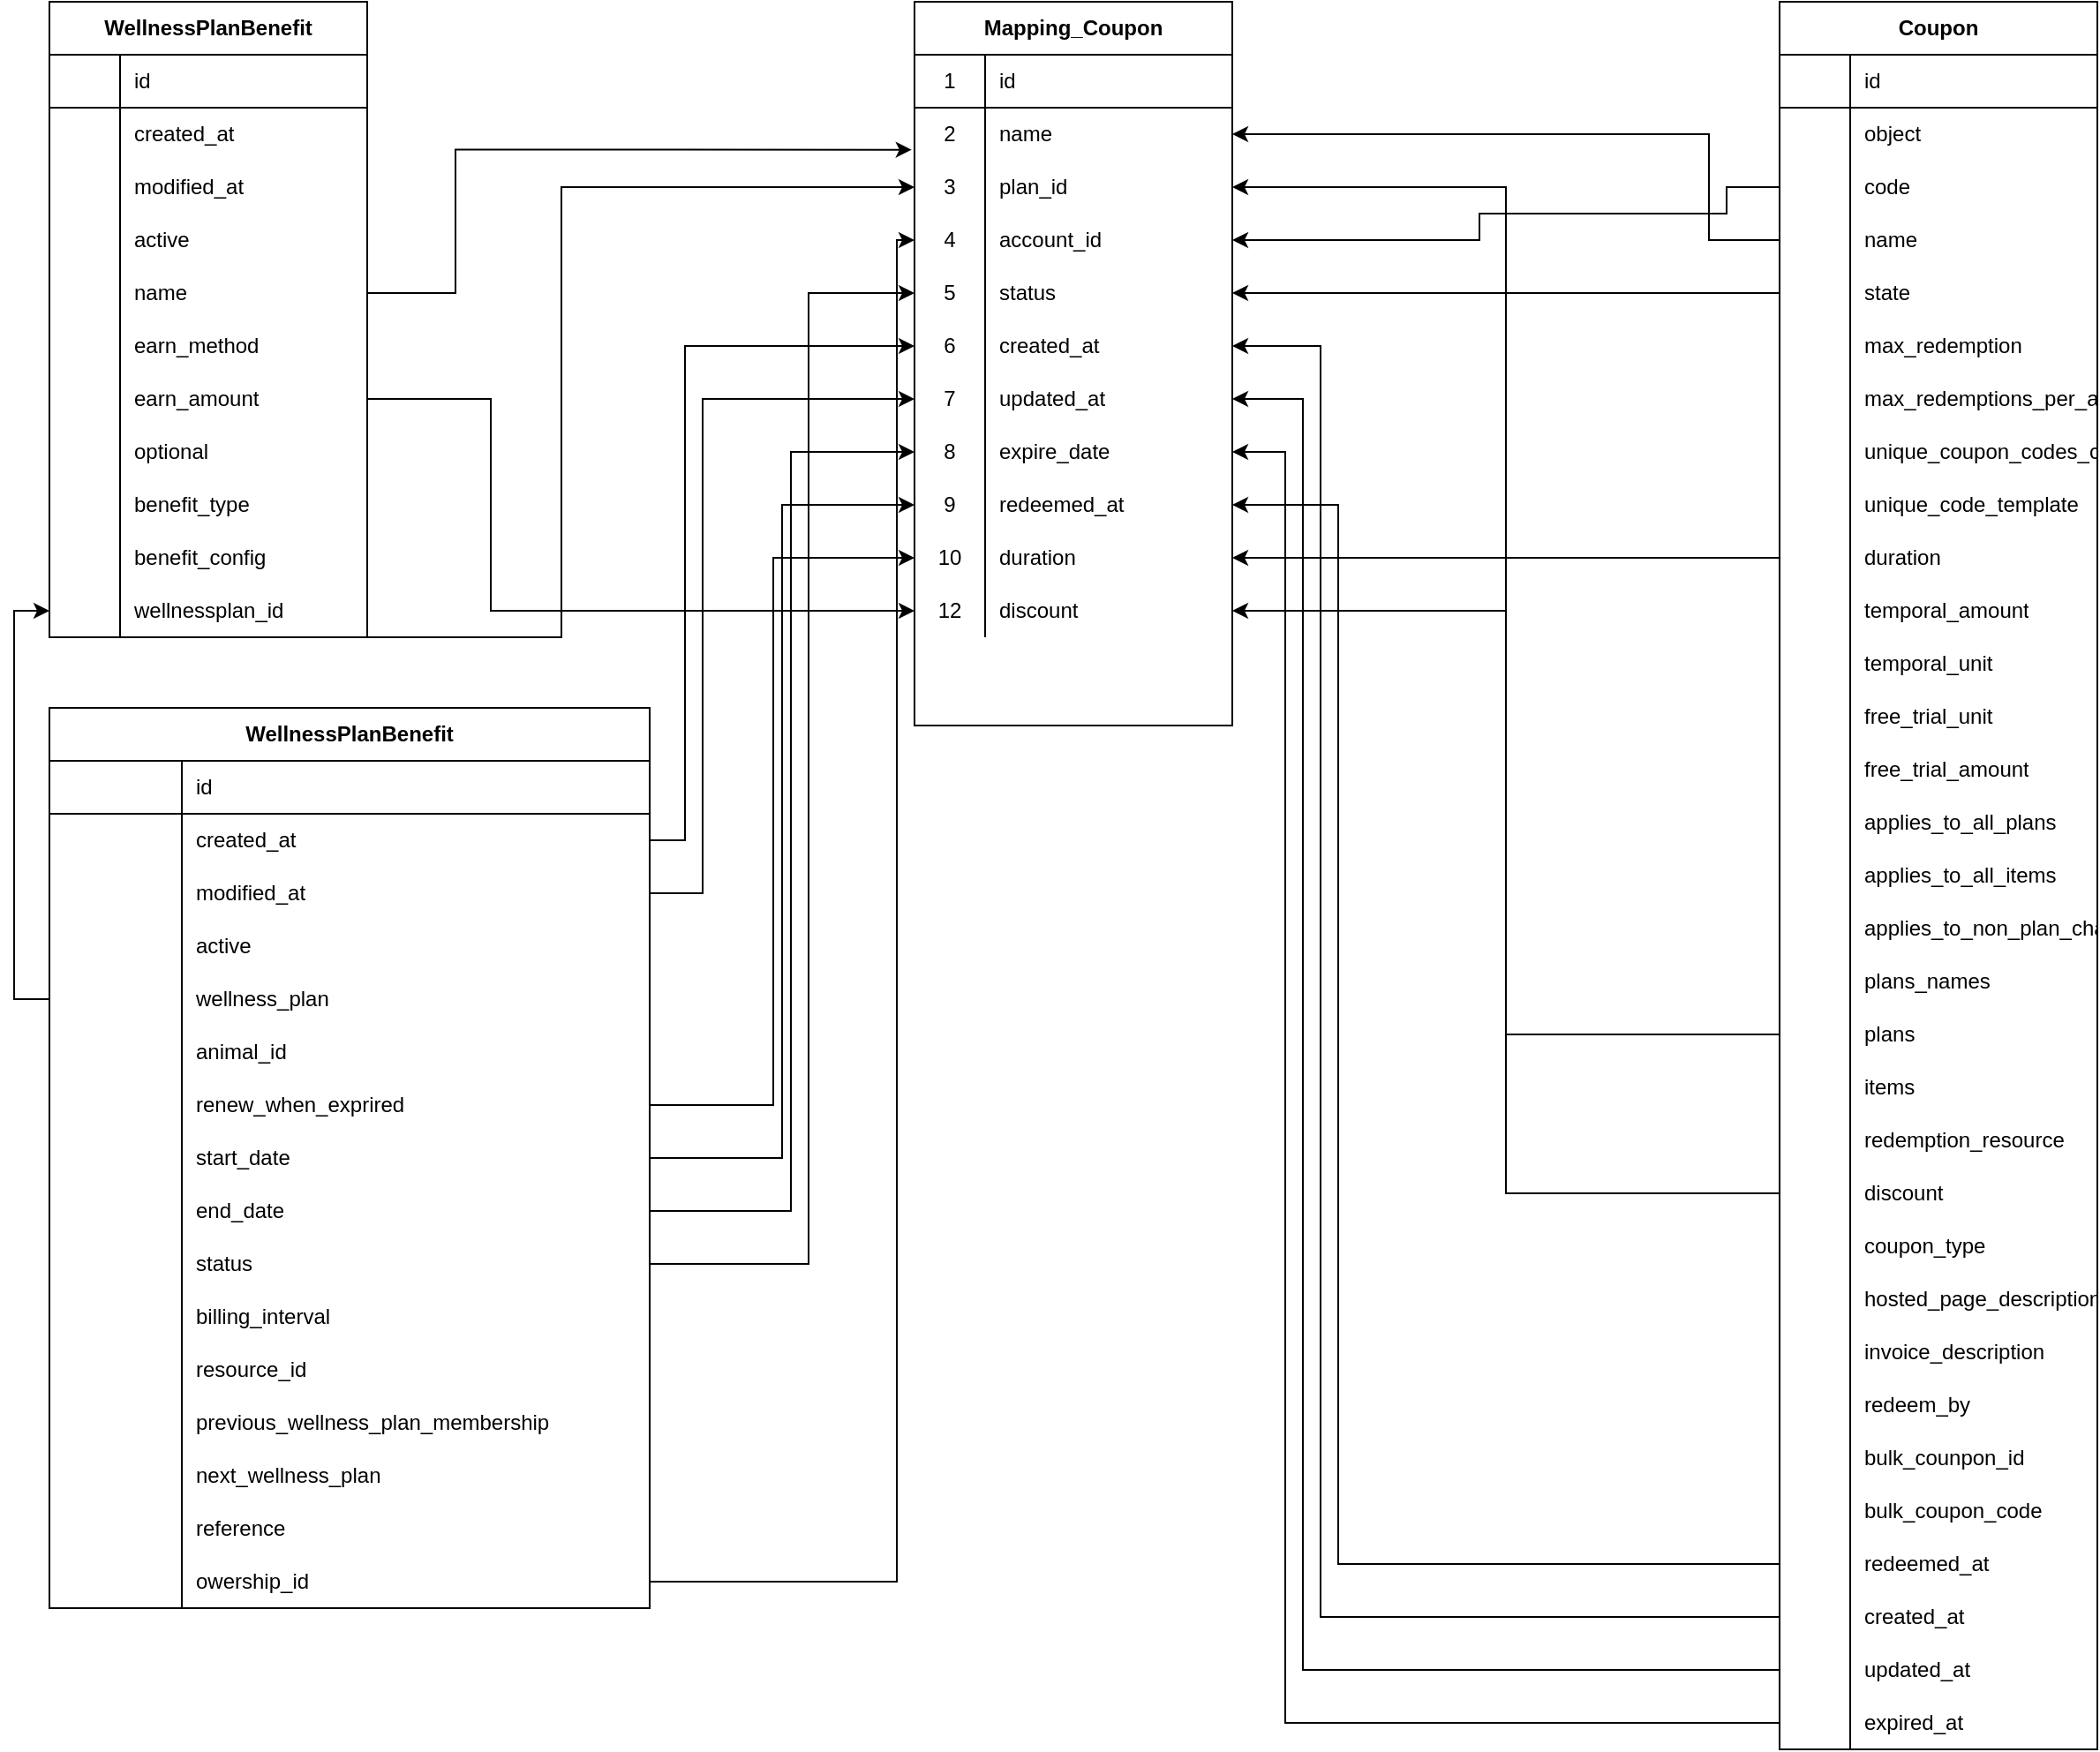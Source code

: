 <mxfile version="14.5.1" type="github"><diagram id="R2lEEEUBdFMjLlhIrx00" name="Page-1"><mxGraphModel dx="3134" dy="1164" grid="1" gridSize="10" guides="1" tooltips="1" connect="1" arrows="1" fold="1" page="1" pageScale="1" pageWidth="850" pageHeight="1100" math="0" shadow="0" extFonts="Permanent Marker^https://fonts.googleapis.com/css?family=Permanent+Marker"><root><mxCell id="0"/><mxCell id="1" parent="0"/><mxCell id="hMKmBgIzzNZ2vL4rIoQF-65" value="WellnessPlanBenefit" style="shape=table;html=1;whiteSpace=wrap;startSize=30;container=1;collapsible=0;childLayout=tableLayout;fixedRows=1;rowLines=0;fontStyle=1;align=center;" vertex="1" parent="1"><mxGeometry x="-140" y="40" width="180" height="360" as="geometry"/></mxCell><mxCell id="hMKmBgIzzNZ2vL4rIoQF-66" value="" style="shape=partialRectangle;html=1;whiteSpace=wrap;collapsible=0;dropTarget=0;pointerEvents=0;fillColor=none;top=0;left=0;bottom=1;right=0;points=[[0,0.5],[1,0.5]];portConstraint=eastwest;" vertex="1" parent="hMKmBgIzzNZ2vL4rIoQF-65"><mxGeometry y="30" width="180" height="30" as="geometry"/></mxCell><mxCell id="hMKmBgIzzNZ2vL4rIoQF-67" value="" style="shape=partialRectangle;html=1;whiteSpace=wrap;connectable=0;fillColor=none;top=0;left=0;bottom=0;right=0;overflow=hidden;" vertex="1" parent="hMKmBgIzzNZ2vL4rIoQF-66"><mxGeometry width="40" height="30" as="geometry"/></mxCell><mxCell id="hMKmBgIzzNZ2vL4rIoQF-68" value="id" style="shape=partialRectangle;html=1;whiteSpace=wrap;connectable=0;fillColor=none;top=0;left=0;bottom=0;right=0;align=left;spacingLeft=6;overflow=hidden;" vertex="1" parent="hMKmBgIzzNZ2vL4rIoQF-66"><mxGeometry x="40" width="140" height="30" as="geometry"/></mxCell><mxCell id="hMKmBgIzzNZ2vL4rIoQF-69" value="" style="shape=partialRectangle;html=1;whiteSpace=wrap;collapsible=0;dropTarget=0;pointerEvents=0;fillColor=none;top=0;left=0;bottom=0;right=0;points=[[0,0.5],[1,0.5]];portConstraint=eastwest;" vertex="1" parent="hMKmBgIzzNZ2vL4rIoQF-65"><mxGeometry y="60" width="180" height="30" as="geometry"/></mxCell><mxCell id="hMKmBgIzzNZ2vL4rIoQF-70" value="" style="shape=partialRectangle;html=1;whiteSpace=wrap;connectable=0;fillColor=none;top=0;left=0;bottom=0;right=0;overflow=hidden;" vertex="1" parent="hMKmBgIzzNZ2vL4rIoQF-69"><mxGeometry width="40" height="30" as="geometry"/></mxCell><mxCell id="hMKmBgIzzNZ2vL4rIoQF-71" value="created_at" style="shape=partialRectangle;html=1;whiteSpace=wrap;connectable=0;fillColor=none;top=0;left=0;bottom=0;right=0;align=left;spacingLeft=6;overflow=hidden;" vertex="1" parent="hMKmBgIzzNZ2vL4rIoQF-69"><mxGeometry x="40" width="140" height="30" as="geometry"/></mxCell><mxCell id="hMKmBgIzzNZ2vL4rIoQF-72" value="" style="shape=partialRectangle;html=1;whiteSpace=wrap;collapsible=0;dropTarget=0;pointerEvents=0;fillColor=none;top=0;left=0;bottom=0;right=0;points=[[0,0.5],[1,0.5]];portConstraint=eastwest;" vertex="1" parent="hMKmBgIzzNZ2vL4rIoQF-65"><mxGeometry y="90" width="180" height="30" as="geometry"/></mxCell><mxCell id="hMKmBgIzzNZ2vL4rIoQF-73" value="" style="shape=partialRectangle;html=1;whiteSpace=wrap;connectable=0;fillColor=none;top=0;left=0;bottom=0;right=0;overflow=hidden;" vertex="1" parent="hMKmBgIzzNZ2vL4rIoQF-72"><mxGeometry width="40" height="30" as="geometry"/></mxCell><mxCell id="hMKmBgIzzNZ2vL4rIoQF-74" value="modified_at" style="shape=partialRectangle;html=1;whiteSpace=wrap;connectable=0;fillColor=none;top=0;left=0;bottom=0;right=0;align=left;spacingLeft=6;overflow=hidden;" vertex="1" parent="hMKmBgIzzNZ2vL4rIoQF-72"><mxGeometry x="40" width="140" height="30" as="geometry"/></mxCell><mxCell id="hMKmBgIzzNZ2vL4rIoQF-75" value="" style="shape=partialRectangle;html=1;whiteSpace=wrap;collapsible=0;dropTarget=0;pointerEvents=0;fillColor=none;top=0;left=0;bottom=0;right=0;points=[[0,0.5],[1,0.5]];portConstraint=eastwest;" vertex="1" parent="hMKmBgIzzNZ2vL4rIoQF-65"><mxGeometry y="120" width="180" height="30" as="geometry"/></mxCell><mxCell id="hMKmBgIzzNZ2vL4rIoQF-76" value="" style="shape=partialRectangle;html=1;whiteSpace=wrap;connectable=0;fillColor=none;top=0;left=0;bottom=0;right=0;overflow=hidden;" vertex="1" parent="hMKmBgIzzNZ2vL4rIoQF-75"><mxGeometry width="40" height="30" as="geometry"/></mxCell><mxCell id="hMKmBgIzzNZ2vL4rIoQF-77" value="active" style="shape=partialRectangle;html=1;whiteSpace=wrap;connectable=0;fillColor=none;top=0;left=0;bottom=0;right=0;align=left;spacingLeft=6;overflow=hidden;" vertex="1" parent="hMKmBgIzzNZ2vL4rIoQF-75"><mxGeometry x="40" width="140" height="30" as="geometry"/></mxCell><mxCell id="hMKmBgIzzNZ2vL4rIoQF-78" value="" style="shape=partialRectangle;html=1;whiteSpace=wrap;collapsible=0;dropTarget=0;pointerEvents=0;fillColor=none;top=0;left=0;bottom=0;right=0;points=[[0,0.5],[1,0.5]];portConstraint=eastwest;" vertex="1" parent="hMKmBgIzzNZ2vL4rIoQF-65"><mxGeometry y="150" width="180" height="30" as="geometry"/></mxCell><mxCell id="hMKmBgIzzNZ2vL4rIoQF-79" value="" style="shape=partialRectangle;html=1;whiteSpace=wrap;connectable=0;fillColor=none;top=0;left=0;bottom=0;right=0;overflow=hidden;" vertex="1" parent="hMKmBgIzzNZ2vL4rIoQF-78"><mxGeometry width="40" height="30" as="geometry"/></mxCell><mxCell id="hMKmBgIzzNZ2vL4rIoQF-80" value="name" style="shape=partialRectangle;html=1;whiteSpace=wrap;connectable=0;fillColor=none;top=0;left=0;bottom=0;right=0;align=left;spacingLeft=6;overflow=hidden;" vertex="1" parent="hMKmBgIzzNZ2vL4rIoQF-78"><mxGeometry x="40" width="140" height="30" as="geometry"/></mxCell><mxCell id="hMKmBgIzzNZ2vL4rIoQF-81" value="" style="shape=partialRectangle;html=1;whiteSpace=wrap;collapsible=0;dropTarget=0;pointerEvents=0;fillColor=none;top=0;left=0;bottom=0;right=0;points=[[0,0.5],[1,0.5]];portConstraint=eastwest;" vertex="1" parent="hMKmBgIzzNZ2vL4rIoQF-65"><mxGeometry y="180" width="180" height="30" as="geometry"/></mxCell><mxCell id="hMKmBgIzzNZ2vL4rIoQF-82" value="" style="shape=partialRectangle;html=1;whiteSpace=wrap;connectable=0;fillColor=none;top=0;left=0;bottom=0;right=0;overflow=hidden;" vertex="1" parent="hMKmBgIzzNZ2vL4rIoQF-81"><mxGeometry width="40" height="30" as="geometry"/></mxCell><mxCell id="hMKmBgIzzNZ2vL4rIoQF-83" value="earn_method" style="shape=partialRectangle;html=1;whiteSpace=wrap;connectable=0;fillColor=none;top=0;left=0;bottom=0;right=0;align=left;spacingLeft=6;overflow=hidden;" vertex="1" parent="hMKmBgIzzNZ2vL4rIoQF-81"><mxGeometry x="40" width="140" height="30" as="geometry"/></mxCell><mxCell id="hMKmBgIzzNZ2vL4rIoQF-84" value="" style="shape=partialRectangle;html=1;whiteSpace=wrap;collapsible=0;dropTarget=0;pointerEvents=0;fillColor=none;top=0;left=0;bottom=0;right=0;points=[[0,0.5],[1,0.5]];portConstraint=eastwest;" vertex="1" parent="hMKmBgIzzNZ2vL4rIoQF-65"><mxGeometry y="210" width="180" height="30" as="geometry"/></mxCell><mxCell id="hMKmBgIzzNZ2vL4rIoQF-85" value="" style="shape=partialRectangle;html=1;whiteSpace=wrap;connectable=0;fillColor=none;top=0;left=0;bottom=0;right=0;overflow=hidden;" vertex="1" parent="hMKmBgIzzNZ2vL4rIoQF-84"><mxGeometry width="40" height="30" as="geometry"/></mxCell><mxCell id="hMKmBgIzzNZ2vL4rIoQF-86" value="earn_amount" style="shape=partialRectangle;html=1;whiteSpace=wrap;connectable=0;fillColor=none;top=0;left=0;bottom=0;right=0;align=left;spacingLeft=6;overflow=hidden;" vertex="1" parent="hMKmBgIzzNZ2vL4rIoQF-84"><mxGeometry x="40" width="140" height="30" as="geometry"/></mxCell><mxCell id="hMKmBgIzzNZ2vL4rIoQF-87" value="" style="shape=partialRectangle;html=1;whiteSpace=wrap;collapsible=0;dropTarget=0;pointerEvents=0;fillColor=none;top=0;left=0;bottom=0;right=0;points=[[0,0.5],[1,0.5]];portConstraint=eastwest;" vertex="1" parent="hMKmBgIzzNZ2vL4rIoQF-65"><mxGeometry y="240" width="180" height="30" as="geometry"/></mxCell><mxCell id="hMKmBgIzzNZ2vL4rIoQF-88" value="" style="shape=partialRectangle;html=1;whiteSpace=wrap;connectable=0;fillColor=none;top=0;left=0;bottom=0;right=0;overflow=hidden;" vertex="1" parent="hMKmBgIzzNZ2vL4rIoQF-87"><mxGeometry width="40" height="30" as="geometry"/></mxCell><mxCell id="hMKmBgIzzNZ2vL4rIoQF-89" value="optional" style="shape=partialRectangle;html=1;whiteSpace=wrap;connectable=0;fillColor=none;top=0;left=0;bottom=0;right=0;align=left;spacingLeft=6;overflow=hidden;" vertex="1" parent="hMKmBgIzzNZ2vL4rIoQF-87"><mxGeometry x="40" width="140" height="30" as="geometry"/></mxCell><mxCell id="hMKmBgIzzNZ2vL4rIoQF-90" value="" style="shape=partialRectangle;html=1;whiteSpace=wrap;collapsible=0;dropTarget=0;pointerEvents=0;fillColor=none;top=0;left=0;bottom=0;right=0;points=[[0,0.5],[1,0.5]];portConstraint=eastwest;" vertex="1" parent="hMKmBgIzzNZ2vL4rIoQF-65"><mxGeometry y="270" width="180" height="30" as="geometry"/></mxCell><mxCell id="hMKmBgIzzNZ2vL4rIoQF-91" value="" style="shape=partialRectangle;html=1;whiteSpace=wrap;connectable=0;fillColor=none;top=0;left=0;bottom=0;right=0;overflow=hidden;" vertex="1" parent="hMKmBgIzzNZ2vL4rIoQF-90"><mxGeometry width="40" height="30" as="geometry"/></mxCell><mxCell id="hMKmBgIzzNZ2vL4rIoQF-92" value="benefit_type" style="shape=partialRectangle;html=1;whiteSpace=wrap;connectable=0;fillColor=none;top=0;left=0;bottom=0;right=0;align=left;spacingLeft=6;overflow=hidden;" vertex="1" parent="hMKmBgIzzNZ2vL4rIoQF-90"><mxGeometry x="40" width="140" height="30" as="geometry"/></mxCell><mxCell id="hMKmBgIzzNZ2vL4rIoQF-178" value="" style="shape=partialRectangle;html=1;whiteSpace=wrap;collapsible=0;dropTarget=0;pointerEvents=0;fillColor=none;top=0;left=0;bottom=0;right=0;points=[[0,0.5],[1,0.5]];portConstraint=eastwest;" vertex="1" parent="hMKmBgIzzNZ2vL4rIoQF-65"><mxGeometry y="300" width="180" height="30" as="geometry"/></mxCell><mxCell id="hMKmBgIzzNZ2vL4rIoQF-179" value="" style="shape=partialRectangle;html=1;whiteSpace=wrap;connectable=0;fillColor=none;top=0;left=0;bottom=0;right=0;overflow=hidden;" vertex="1" parent="hMKmBgIzzNZ2vL4rIoQF-178"><mxGeometry width="40" height="30" as="geometry"/></mxCell><mxCell id="hMKmBgIzzNZ2vL4rIoQF-180" value="benefit_config" style="shape=partialRectangle;html=1;whiteSpace=wrap;connectable=0;fillColor=none;top=0;left=0;bottom=0;right=0;align=left;spacingLeft=6;overflow=hidden;" vertex="1" parent="hMKmBgIzzNZ2vL4rIoQF-178"><mxGeometry x="40" width="140" height="30" as="geometry"/></mxCell><mxCell id="hMKmBgIzzNZ2vL4rIoQF-181" value="" style="shape=partialRectangle;html=1;whiteSpace=wrap;collapsible=0;dropTarget=0;pointerEvents=0;fillColor=none;top=0;left=0;bottom=0;right=0;points=[[0,0.5],[1,0.5]];portConstraint=eastwest;" vertex="1" parent="hMKmBgIzzNZ2vL4rIoQF-65"><mxGeometry y="330" width="180" height="30" as="geometry"/></mxCell><mxCell id="hMKmBgIzzNZ2vL4rIoQF-182" value="" style="shape=partialRectangle;html=1;whiteSpace=wrap;connectable=0;fillColor=none;top=0;left=0;bottom=0;right=0;overflow=hidden;" vertex="1" parent="hMKmBgIzzNZ2vL4rIoQF-181"><mxGeometry width="40" height="30" as="geometry"/></mxCell><mxCell id="hMKmBgIzzNZ2vL4rIoQF-183" value="wellnessplan_id" style="shape=partialRectangle;html=1;whiteSpace=wrap;connectable=0;fillColor=none;top=0;left=0;bottom=0;right=0;align=left;spacingLeft=6;overflow=hidden;" vertex="1" parent="hMKmBgIzzNZ2vL4rIoQF-181"><mxGeometry x="40" width="140" height="30" as="geometry"/></mxCell><mxCell id="hMKmBgIzzNZ2vL4rIoQF-378" style="edgeStyle=orthogonalEdgeStyle;rounded=0;orthogonalLoop=1;jettySize=auto;html=1;exitX=1;exitY=0.5;exitDx=0;exitDy=0;" edge="1" parent="hMKmBgIzzNZ2vL4rIoQF-65" source="hMKmBgIzzNZ2vL4rIoQF-69" target="hMKmBgIzzNZ2vL4rIoQF-69"><mxGeometry relative="1" as="geometry"/></mxCell><mxCell id="hMKmBgIzzNZ2vL4rIoQF-217" value="WellnessPlanBenefit" style="shape=table;html=1;whiteSpace=wrap;startSize=30;container=1;collapsible=0;childLayout=tableLayout;fixedRows=1;rowLines=0;fontStyle=1;align=center;" vertex="1" parent="1"><mxGeometry x="-140" y="440" width="340" height="510" as="geometry"/></mxCell><mxCell id="hMKmBgIzzNZ2vL4rIoQF-218" value="" style="shape=partialRectangle;html=1;whiteSpace=wrap;collapsible=0;dropTarget=0;pointerEvents=0;fillColor=none;top=0;left=0;bottom=1;right=0;points=[[0,0.5],[1,0.5]];portConstraint=eastwest;" vertex="1" parent="hMKmBgIzzNZ2vL4rIoQF-217"><mxGeometry y="30" width="340" height="30" as="geometry"/></mxCell><mxCell id="hMKmBgIzzNZ2vL4rIoQF-219" value="" style="shape=partialRectangle;html=1;whiteSpace=wrap;connectable=0;fillColor=none;top=0;left=0;bottom=0;right=0;overflow=hidden;" vertex="1" parent="hMKmBgIzzNZ2vL4rIoQF-218"><mxGeometry width="75" height="30" as="geometry"/></mxCell><mxCell id="hMKmBgIzzNZ2vL4rIoQF-220" value="id" style="shape=partialRectangle;html=1;whiteSpace=wrap;connectable=0;fillColor=none;top=0;left=0;bottom=0;right=0;align=left;spacingLeft=6;overflow=hidden;" vertex="1" parent="hMKmBgIzzNZ2vL4rIoQF-218"><mxGeometry x="75" width="265" height="30" as="geometry"/></mxCell><mxCell id="hMKmBgIzzNZ2vL4rIoQF-221" value="" style="shape=partialRectangle;html=1;whiteSpace=wrap;collapsible=0;dropTarget=0;pointerEvents=0;fillColor=none;top=0;left=0;bottom=0;right=0;points=[[0,0.5],[1,0.5]];portConstraint=eastwest;" vertex="1" parent="hMKmBgIzzNZ2vL4rIoQF-217"><mxGeometry y="60" width="340" height="30" as="geometry"/></mxCell><mxCell id="hMKmBgIzzNZ2vL4rIoQF-222" value="" style="shape=partialRectangle;html=1;whiteSpace=wrap;connectable=0;fillColor=none;top=0;left=0;bottom=0;right=0;overflow=hidden;" vertex="1" parent="hMKmBgIzzNZ2vL4rIoQF-221"><mxGeometry width="75" height="30" as="geometry"/></mxCell><mxCell id="hMKmBgIzzNZ2vL4rIoQF-223" value="created_at" style="shape=partialRectangle;html=1;whiteSpace=wrap;connectable=0;fillColor=none;top=0;left=0;bottom=0;right=0;align=left;spacingLeft=6;overflow=hidden;" vertex="1" parent="hMKmBgIzzNZ2vL4rIoQF-221"><mxGeometry x="75" width="265" height="30" as="geometry"/></mxCell><mxCell id="hMKmBgIzzNZ2vL4rIoQF-224" value="" style="shape=partialRectangle;html=1;whiteSpace=wrap;collapsible=0;dropTarget=0;pointerEvents=0;fillColor=none;top=0;left=0;bottom=0;right=0;points=[[0,0.5],[1,0.5]];portConstraint=eastwest;" vertex="1" parent="hMKmBgIzzNZ2vL4rIoQF-217"><mxGeometry y="90" width="340" height="30" as="geometry"/></mxCell><mxCell id="hMKmBgIzzNZ2vL4rIoQF-225" value="" style="shape=partialRectangle;html=1;whiteSpace=wrap;connectable=0;fillColor=none;top=0;left=0;bottom=0;right=0;overflow=hidden;" vertex="1" parent="hMKmBgIzzNZ2vL4rIoQF-224"><mxGeometry width="75" height="30" as="geometry"/></mxCell><mxCell id="hMKmBgIzzNZ2vL4rIoQF-226" value="modified_at" style="shape=partialRectangle;html=1;whiteSpace=wrap;connectable=0;fillColor=none;top=0;left=0;bottom=0;right=0;align=left;spacingLeft=6;overflow=hidden;" vertex="1" parent="hMKmBgIzzNZ2vL4rIoQF-224"><mxGeometry x="75" width="265" height="30" as="geometry"/></mxCell><mxCell id="hMKmBgIzzNZ2vL4rIoQF-227" value="" style="shape=partialRectangle;html=1;whiteSpace=wrap;collapsible=0;dropTarget=0;pointerEvents=0;fillColor=none;top=0;left=0;bottom=0;right=0;points=[[0,0.5],[1,0.5]];portConstraint=eastwest;" vertex="1" parent="hMKmBgIzzNZ2vL4rIoQF-217"><mxGeometry y="120" width="340" height="30" as="geometry"/></mxCell><mxCell id="hMKmBgIzzNZ2vL4rIoQF-228" value="" style="shape=partialRectangle;html=1;whiteSpace=wrap;connectable=0;fillColor=none;top=0;left=0;bottom=0;right=0;overflow=hidden;" vertex="1" parent="hMKmBgIzzNZ2vL4rIoQF-227"><mxGeometry width="75" height="30" as="geometry"/></mxCell><mxCell id="hMKmBgIzzNZ2vL4rIoQF-229" value="active" style="shape=partialRectangle;html=1;whiteSpace=wrap;connectable=0;fillColor=none;top=0;left=0;bottom=0;right=0;align=left;spacingLeft=6;overflow=hidden;" vertex="1" parent="hMKmBgIzzNZ2vL4rIoQF-227"><mxGeometry x="75" width="265" height="30" as="geometry"/></mxCell><mxCell id="hMKmBgIzzNZ2vL4rIoQF-230" value="" style="shape=partialRectangle;html=1;whiteSpace=wrap;collapsible=0;dropTarget=0;pointerEvents=0;fillColor=none;top=0;left=0;bottom=0;right=0;points=[[0,0.5],[1,0.5]];portConstraint=eastwest;" vertex="1" parent="hMKmBgIzzNZ2vL4rIoQF-217"><mxGeometry y="150" width="340" height="30" as="geometry"/></mxCell><mxCell id="hMKmBgIzzNZ2vL4rIoQF-231" value="" style="shape=partialRectangle;html=1;whiteSpace=wrap;connectable=0;fillColor=none;top=0;left=0;bottom=0;right=0;overflow=hidden;" vertex="1" parent="hMKmBgIzzNZ2vL4rIoQF-230"><mxGeometry width="75" height="30" as="geometry"/></mxCell><mxCell id="hMKmBgIzzNZ2vL4rIoQF-232" value="wellness_plan" style="shape=partialRectangle;html=1;whiteSpace=wrap;connectable=0;fillColor=none;top=0;left=0;bottom=0;right=0;align=left;spacingLeft=6;overflow=hidden;" vertex="1" parent="hMKmBgIzzNZ2vL4rIoQF-230"><mxGeometry x="75" width="265" height="30" as="geometry"/></mxCell><mxCell id="hMKmBgIzzNZ2vL4rIoQF-233" value="" style="shape=partialRectangle;html=1;whiteSpace=wrap;collapsible=0;dropTarget=0;pointerEvents=0;fillColor=none;top=0;left=0;bottom=0;right=0;points=[[0,0.5],[1,0.5]];portConstraint=eastwest;" vertex="1" parent="hMKmBgIzzNZ2vL4rIoQF-217"><mxGeometry y="180" width="340" height="30" as="geometry"/></mxCell><mxCell id="hMKmBgIzzNZ2vL4rIoQF-234" value="" style="shape=partialRectangle;html=1;whiteSpace=wrap;connectable=0;fillColor=none;top=0;left=0;bottom=0;right=0;overflow=hidden;" vertex="1" parent="hMKmBgIzzNZ2vL4rIoQF-233"><mxGeometry width="75" height="30" as="geometry"/></mxCell><mxCell id="hMKmBgIzzNZ2vL4rIoQF-235" value="animal_id" style="shape=partialRectangle;html=1;whiteSpace=wrap;connectable=0;fillColor=none;top=0;left=0;bottom=0;right=0;align=left;spacingLeft=6;overflow=hidden;" vertex="1" parent="hMKmBgIzzNZ2vL4rIoQF-233"><mxGeometry x="75" width="265" height="30" as="geometry"/></mxCell><mxCell id="hMKmBgIzzNZ2vL4rIoQF-236" value="" style="shape=partialRectangle;html=1;whiteSpace=wrap;collapsible=0;dropTarget=0;pointerEvents=0;fillColor=none;top=0;left=0;bottom=0;right=0;points=[[0,0.5],[1,0.5]];portConstraint=eastwest;" vertex="1" parent="hMKmBgIzzNZ2vL4rIoQF-217"><mxGeometry y="210" width="340" height="30" as="geometry"/></mxCell><mxCell id="hMKmBgIzzNZ2vL4rIoQF-237" value="" style="shape=partialRectangle;html=1;whiteSpace=wrap;connectable=0;fillColor=none;top=0;left=0;bottom=0;right=0;overflow=hidden;" vertex="1" parent="hMKmBgIzzNZ2vL4rIoQF-236"><mxGeometry width="75" height="30" as="geometry"/></mxCell><mxCell id="hMKmBgIzzNZ2vL4rIoQF-238" value="renew_when_exprired" style="shape=partialRectangle;html=1;whiteSpace=wrap;connectable=0;fillColor=none;top=0;left=0;bottom=0;right=0;align=left;spacingLeft=6;overflow=hidden;" vertex="1" parent="hMKmBgIzzNZ2vL4rIoQF-236"><mxGeometry x="75" width="265" height="30" as="geometry"/></mxCell><mxCell id="hMKmBgIzzNZ2vL4rIoQF-239" value="" style="shape=partialRectangle;html=1;whiteSpace=wrap;collapsible=0;dropTarget=0;pointerEvents=0;fillColor=none;top=0;left=0;bottom=0;right=0;points=[[0,0.5],[1,0.5]];portConstraint=eastwest;" vertex="1" parent="hMKmBgIzzNZ2vL4rIoQF-217"><mxGeometry y="240" width="340" height="30" as="geometry"/></mxCell><mxCell id="hMKmBgIzzNZ2vL4rIoQF-240" value="" style="shape=partialRectangle;html=1;whiteSpace=wrap;connectable=0;fillColor=none;top=0;left=0;bottom=0;right=0;overflow=hidden;" vertex="1" parent="hMKmBgIzzNZ2vL4rIoQF-239"><mxGeometry width="75" height="30" as="geometry"/></mxCell><mxCell id="hMKmBgIzzNZ2vL4rIoQF-241" value="start_date" style="shape=partialRectangle;html=1;whiteSpace=wrap;connectable=0;fillColor=none;top=0;left=0;bottom=0;right=0;align=left;spacingLeft=6;overflow=hidden;" vertex="1" parent="hMKmBgIzzNZ2vL4rIoQF-239"><mxGeometry x="75" width="265" height="30" as="geometry"/></mxCell><mxCell id="hMKmBgIzzNZ2vL4rIoQF-242" value="" style="shape=partialRectangle;html=1;whiteSpace=wrap;collapsible=0;dropTarget=0;pointerEvents=0;fillColor=none;top=0;left=0;bottom=0;right=0;points=[[0,0.5],[1,0.5]];portConstraint=eastwest;" vertex="1" parent="hMKmBgIzzNZ2vL4rIoQF-217"><mxGeometry y="270" width="340" height="30" as="geometry"/></mxCell><mxCell id="hMKmBgIzzNZ2vL4rIoQF-243" value="" style="shape=partialRectangle;html=1;whiteSpace=wrap;connectable=0;fillColor=none;top=0;left=0;bottom=0;right=0;overflow=hidden;" vertex="1" parent="hMKmBgIzzNZ2vL4rIoQF-242"><mxGeometry width="75" height="30" as="geometry"/></mxCell><mxCell id="hMKmBgIzzNZ2vL4rIoQF-244" value="end_date" style="shape=partialRectangle;html=1;whiteSpace=wrap;connectable=0;fillColor=none;top=0;left=0;bottom=0;right=0;align=left;spacingLeft=6;overflow=hidden;" vertex="1" parent="hMKmBgIzzNZ2vL4rIoQF-242"><mxGeometry x="75" width="265" height="30" as="geometry"/></mxCell><mxCell id="hMKmBgIzzNZ2vL4rIoQF-245" value="" style="shape=partialRectangle;html=1;whiteSpace=wrap;collapsible=0;dropTarget=0;pointerEvents=0;fillColor=none;top=0;left=0;bottom=0;right=0;points=[[0,0.5],[1,0.5]];portConstraint=eastwest;" vertex="1" parent="hMKmBgIzzNZ2vL4rIoQF-217"><mxGeometry y="300" width="340" height="30" as="geometry"/></mxCell><mxCell id="hMKmBgIzzNZ2vL4rIoQF-246" value="" style="shape=partialRectangle;html=1;whiteSpace=wrap;connectable=0;fillColor=none;top=0;left=0;bottom=0;right=0;overflow=hidden;" vertex="1" parent="hMKmBgIzzNZ2vL4rIoQF-245"><mxGeometry width="75" height="30" as="geometry"/></mxCell><mxCell id="hMKmBgIzzNZ2vL4rIoQF-247" value="status" style="shape=partialRectangle;html=1;whiteSpace=wrap;connectable=0;fillColor=none;top=0;left=0;bottom=0;right=0;align=left;spacingLeft=6;overflow=hidden;" vertex="1" parent="hMKmBgIzzNZ2vL4rIoQF-245"><mxGeometry x="75" width="265" height="30" as="geometry"/></mxCell><mxCell id="hMKmBgIzzNZ2vL4rIoQF-248" value="" style="shape=partialRectangle;html=1;whiteSpace=wrap;collapsible=0;dropTarget=0;pointerEvents=0;fillColor=none;top=0;left=0;bottom=0;right=0;points=[[0,0.5],[1,0.5]];portConstraint=eastwest;" vertex="1" parent="hMKmBgIzzNZ2vL4rIoQF-217"><mxGeometry y="330" width="340" height="30" as="geometry"/></mxCell><mxCell id="hMKmBgIzzNZ2vL4rIoQF-249" value="" style="shape=partialRectangle;html=1;whiteSpace=wrap;connectable=0;fillColor=none;top=0;left=0;bottom=0;right=0;overflow=hidden;" vertex="1" parent="hMKmBgIzzNZ2vL4rIoQF-248"><mxGeometry width="75" height="30" as="geometry"/></mxCell><mxCell id="hMKmBgIzzNZ2vL4rIoQF-250" value="billing_interval" style="shape=partialRectangle;html=1;whiteSpace=wrap;connectable=0;fillColor=none;top=0;left=0;bottom=0;right=0;align=left;spacingLeft=6;overflow=hidden;" vertex="1" parent="hMKmBgIzzNZ2vL4rIoQF-248"><mxGeometry x="75" width="265" height="30" as="geometry"/></mxCell><mxCell id="hMKmBgIzzNZ2vL4rIoQF-253" value="" style="shape=partialRectangle;html=1;whiteSpace=wrap;collapsible=0;dropTarget=0;pointerEvents=0;fillColor=none;top=0;left=0;bottom=0;right=0;points=[[0,0.5],[1,0.5]];portConstraint=eastwest;" vertex="1" parent="hMKmBgIzzNZ2vL4rIoQF-217"><mxGeometry y="360" width="340" height="30" as="geometry"/></mxCell><mxCell id="hMKmBgIzzNZ2vL4rIoQF-254" value="" style="shape=partialRectangle;html=1;whiteSpace=wrap;connectable=0;fillColor=none;top=0;left=0;bottom=0;right=0;overflow=hidden;" vertex="1" parent="hMKmBgIzzNZ2vL4rIoQF-253"><mxGeometry width="75" height="30" as="geometry"/></mxCell><mxCell id="hMKmBgIzzNZ2vL4rIoQF-255" value="resource_id" style="shape=partialRectangle;html=1;whiteSpace=wrap;connectable=0;fillColor=none;top=0;left=0;bottom=0;right=0;align=left;spacingLeft=6;overflow=hidden;" vertex="1" parent="hMKmBgIzzNZ2vL4rIoQF-253"><mxGeometry x="75" width="265" height="30" as="geometry"/></mxCell><mxCell id="hMKmBgIzzNZ2vL4rIoQF-256" value="" style="shape=partialRectangle;html=1;whiteSpace=wrap;collapsible=0;dropTarget=0;pointerEvents=0;fillColor=none;top=0;left=0;bottom=0;right=0;points=[[0,0.5],[1,0.5]];portConstraint=eastwest;" vertex="1" parent="hMKmBgIzzNZ2vL4rIoQF-217"><mxGeometry y="390" width="340" height="30" as="geometry"/></mxCell><mxCell id="hMKmBgIzzNZ2vL4rIoQF-257" value="" style="shape=partialRectangle;html=1;whiteSpace=wrap;connectable=0;fillColor=none;top=0;left=0;bottom=0;right=0;overflow=hidden;" vertex="1" parent="hMKmBgIzzNZ2vL4rIoQF-256"><mxGeometry width="75" height="30" as="geometry"/></mxCell><mxCell id="hMKmBgIzzNZ2vL4rIoQF-258" value="previous_wellness_plan_membership" style="shape=partialRectangle;html=1;whiteSpace=wrap;connectable=0;fillColor=none;top=0;left=0;bottom=0;right=0;align=left;spacingLeft=6;overflow=hidden;" vertex="1" parent="hMKmBgIzzNZ2vL4rIoQF-256"><mxGeometry x="75" width="265" height="30" as="geometry"/></mxCell><mxCell id="hMKmBgIzzNZ2vL4rIoQF-259" value="" style="shape=partialRectangle;html=1;whiteSpace=wrap;collapsible=0;dropTarget=0;pointerEvents=0;fillColor=none;top=0;left=0;bottom=0;right=0;points=[[0,0.5],[1,0.5]];portConstraint=eastwest;" vertex="1" parent="hMKmBgIzzNZ2vL4rIoQF-217"><mxGeometry y="420" width="340" height="30" as="geometry"/></mxCell><mxCell id="hMKmBgIzzNZ2vL4rIoQF-260" value="" style="shape=partialRectangle;html=1;whiteSpace=wrap;connectable=0;fillColor=none;top=0;left=0;bottom=0;right=0;overflow=hidden;" vertex="1" parent="hMKmBgIzzNZ2vL4rIoQF-259"><mxGeometry width="75" height="30" as="geometry"/></mxCell><mxCell id="hMKmBgIzzNZ2vL4rIoQF-261" value="next_wellness_plan" style="shape=partialRectangle;html=1;whiteSpace=wrap;connectable=0;fillColor=none;top=0;left=0;bottom=0;right=0;align=left;spacingLeft=6;overflow=hidden;" vertex="1" parent="hMKmBgIzzNZ2vL4rIoQF-259"><mxGeometry x="75" width="265" height="30" as="geometry"/></mxCell><mxCell id="hMKmBgIzzNZ2vL4rIoQF-262" value="" style="shape=partialRectangle;html=1;whiteSpace=wrap;collapsible=0;dropTarget=0;pointerEvents=0;fillColor=none;top=0;left=0;bottom=0;right=0;points=[[0,0.5],[1,0.5]];portConstraint=eastwest;" vertex="1" parent="hMKmBgIzzNZ2vL4rIoQF-217"><mxGeometry y="450" width="340" height="30" as="geometry"/></mxCell><mxCell id="hMKmBgIzzNZ2vL4rIoQF-263" value="" style="shape=partialRectangle;html=1;whiteSpace=wrap;connectable=0;fillColor=none;top=0;left=0;bottom=0;right=0;overflow=hidden;" vertex="1" parent="hMKmBgIzzNZ2vL4rIoQF-262"><mxGeometry width="75" height="30" as="geometry"/></mxCell><mxCell id="hMKmBgIzzNZ2vL4rIoQF-264" value="reference" style="shape=partialRectangle;html=1;whiteSpace=wrap;connectable=0;fillColor=none;top=0;left=0;bottom=0;right=0;align=left;spacingLeft=6;overflow=hidden;" vertex="1" parent="hMKmBgIzzNZ2vL4rIoQF-262"><mxGeometry x="75" width="265" height="30" as="geometry"/></mxCell><mxCell id="hMKmBgIzzNZ2vL4rIoQF-265" value="" style="shape=partialRectangle;html=1;whiteSpace=wrap;collapsible=0;dropTarget=0;pointerEvents=0;fillColor=none;top=0;left=0;bottom=0;right=0;points=[[0,0.5],[1,0.5]];portConstraint=eastwest;" vertex="1" parent="hMKmBgIzzNZ2vL4rIoQF-217"><mxGeometry y="480" width="340" height="30" as="geometry"/></mxCell><mxCell id="hMKmBgIzzNZ2vL4rIoQF-266" value="" style="shape=partialRectangle;html=1;whiteSpace=wrap;connectable=0;fillColor=none;top=0;left=0;bottom=0;right=0;overflow=hidden;" vertex="1" parent="hMKmBgIzzNZ2vL4rIoQF-265"><mxGeometry width="75" height="30" as="geometry"/></mxCell><mxCell id="hMKmBgIzzNZ2vL4rIoQF-267" value="owership_id" style="shape=partialRectangle;html=1;whiteSpace=wrap;connectable=0;fillColor=none;top=0;left=0;bottom=0;right=0;align=left;spacingLeft=6;overflow=hidden;" vertex="1" parent="hMKmBgIzzNZ2vL4rIoQF-265"><mxGeometry x="75" width="265" height="30" as="geometry"/></mxCell><mxCell id="hMKmBgIzzNZ2vL4rIoQF-268" value="Coupon" style="shape=table;html=1;whiteSpace=wrap;startSize=30;container=1;collapsible=0;childLayout=tableLayout;fixedRows=1;rowLines=0;fontStyle=1;align=center;" vertex="1" parent="1"><mxGeometry x="840" y="40" width="180" height="990" as="geometry"/></mxCell><mxCell id="hMKmBgIzzNZ2vL4rIoQF-269" value="" style="shape=partialRectangle;html=1;whiteSpace=wrap;collapsible=0;dropTarget=0;pointerEvents=0;fillColor=none;top=0;left=0;bottom=1;right=0;points=[[0,0.5],[1,0.5]];portConstraint=eastwest;" vertex="1" parent="hMKmBgIzzNZ2vL4rIoQF-268"><mxGeometry y="30" width="180" height="30" as="geometry"/></mxCell><mxCell id="hMKmBgIzzNZ2vL4rIoQF-270" value="" style="shape=partialRectangle;html=1;whiteSpace=wrap;connectable=0;fillColor=none;top=0;left=0;bottom=0;right=0;overflow=hidden;" vertex="1" parent="hMKmBgIzzNZ2vL4rIoQF-269"><mxGeometry width="40" height="30" as="geometry"/></mxCell><mxCell id="hMKmBgIzzNZ2vL4rIoQF-271" value="id" style="shape=partialRectangle;html=1;whiteSpace=wrap;connectable=0;fillColor=none;top=0;left=0;bottom=0;right=0;align=left;spacingLeft=6;overflow=hidden;" vertex="1" parent="hMKmBgIzzNZ2vL4rIoQF-269"><mxGeometry x="40" width="140" height="30" as="geometry"/></mxCell><mxCell id="hMKmBgIzzNZ2vL4rIoQF-272" value="" style="shape=partialRectangle;html=1;whiteSpace=wrap;collapsible=0;dropTarget=0;pointerEvents=0;fillColor=none;top=0;left=0;bottom=0;right=0;points=[[0,0.5],[1,0.5]];portConstraint=eastwest;" vertex="1" parent="hMKmBgIzzNZ2vL4rIoQF-268"><mxGeometry y="60" width="180" height="30" as="geometry"/></mxCell><mxCell id="hMKmBgIzzNZ2vL4rIoQF-273" value="" style="shape=partialRectangle;html=1;whiteSpace=wrap;connectable=0;fillColor=none;top=0;left=0;bottom=0;right=0;overflow=hidden;" vertex="1" parent="hMKmBgIzzNZ2vL4rIoQF-272"><mxGeometry width="40" height="30" as="geometry"/></mxCell><mxCell id="hMKmBgIzzNZ2vL4rIoQF-274" value="object" style="shape=partialRectangle;html=1;whiteSpace=wrap;connectable=0;fillColor=none;top=0;left=0;bottom=0;right=0;align=left;spacingLeft=6;overflow=hidden;" vertex="1" parent="hMKmBgIzzNZ2vL4rIoQF-272"><mxGeometry x="40" width="140" height="30" as="geometry"/></mxCell><mxCell id="hMKmBgIzzNZ2vL4rIoQF-275" value="" style="shape=partialRectangle;html=1;whiteSpace=wrap;collapsible=0;dropTarget=0;pointerEvents=0;fillColor=none;top=0;left=0;bottom=0;right=0;points=[[0,0.5],[1,0.5]];portConstraint=eastwest;" vertex="1" parent="hMKmBgIzzNZ2vL4rIoQF-268"><mxGeometry y="90" width="180" height="30" as="geometry"/></mxCell><mxCell id="hMKmBgIzzNZ2vL4rIoQF-276" value="" style="shape=partialRectangle;html=1;whiteSpace=wrap;connectable=0;fillColor=none;top=0;left=0;bottom=0;right=0;overflow=hidden;" vertex="1" parent="hMKmBgIzzNZ2vL4rIoQF-275"><mxGeometry width="40" height="30" as="geometry"/></mxCell><mxCell id="hMKmBgIzzNZ2vL4rIoQF-277" value="code" style="shape=partialRectangle;html=1;whiteSpace=wrap;connectable=0;fillColor=none;top=0;left=0;bottom=0;right=0;align=left;spacingLeft=6;overflow=hidden;" vertex="1" parent="hMKmBgIzzNZ2vL4rIoQF-275"><mxGeometry x="40" width="140" height="30" as="geometry"/></mxCell><mxCell id="hMKmBgIzzNZ2vL4rIoQF-278" value="" style="shape=partialRectangle;html=1;whiteSpace=wrap;collapsible=0;dropTarget=0;pointerEvents=0;fillColor=none;top=0;left=0;bottom=0;right=0;points=[[0,0.5],[1,0.5]];portConstraint=eastwest;" vertex="1" parent="hMKmBgIzzNZ2vL4rIoQF-268"><mxGeometry y="120" width="180" height="30" as="geometry"/></mxCell><mxCell id="hMKmBgIzzNZ2vL4rIoQF-279" value="" style="shape=partialRectangle;html=1;whiteSpace=wrap;connectable=0;fillColor=none;top=0;left=0;bottom=0;right=0;overflow=hidden;" vertex="1" parent="hMKmBgIzzNZ2vL4rIoQF-278"><mxGeometry width="40" height="30" as="geometry"/></mxCell><mxCell id="hMKmBgIzzNZ2vL4rIoQF-280" value="name" style="shape=partialRectangle;html=1;whiteSpace=wrap;connectable=0;fillColor=none;top=0;left=0;bottom=0;right=0;align=left;spacingLeft=6;overflow=hidden;" vertex="1" parent="hMKmBgIzzNZ2vL4rIoQF-278"><mxGeometry x="40" width="140" height="30" as="geometry"/></mxCell><mxCell id="hMKmBgIzzNZ2vL4rIoQF-281" value="" style="shape=partialRectangle;html=1;whiteSpace=wrap;collapsible=0;dropTarget=0;pointerEvents=0;fillColor=none;top=0;left=0;bottom=0;right=0;points=[[0,0.5],[1,0.5]];portConstraint=eastwest;" vertex="1" parent="hMKmBgIzzNZ2vL4rIoQF-268"><mxGeometry y="150" width="180" height="30" as="geometry"/></mxCell><mxCell id="hMKmBgIzzNZ2vL4rIoQF-282" value="" style="shape=partialRectangle;html=1;whiteSpace=wrap;connectable=0;fillColor=none;top=0;left=0;bottom=0;right=0;overflow=hidden;" vertex="1" parent="hMKmBgIzzNZ2vL4rIoQF-281"><mxGeometry width="40" height="30" as="geometry"/></mxCell><mxCell id="hMKmBgIzzNZ2vL4rIoQF-283" value="state" style="shape=partialRectangle;html=1;whiteSpace=wrap;connectable=0;fillColor=none;top=0;left=0;bottom=0;right=0;align=left;spacingLeft=6;overflow=hidden;" vertex="1" parent="hMKmBgIzzNZ2vL4rIoQF-281"><mxGeometry x="40" width="140" height="30" as="geometry"/></mxCell><mxCell id="hMKmBgIzzNZ2vL4rIoQF-284" value="" style="shape=partialRectangle;html=1;whiteSpace=wrap;collapsible=0;dropTarget=0;pointerEvents=0;fillColor=none;top=0;left=0;bottom=0;right=0;points=[[0,0.5],[1,0.5]];portConstraint=eastwest;" vertex="1" parent="hMKmBgIzzNZ2vL4rIoQF-268"><mxGeometry y="180" width="180" height="30" as="geometry"/></mxCell><mxCell id="hMKmBgIzzNZ2vL4rIoQF-285" value="" style="shape=partialRectangle;html=1;whiteSpace=wrap;connectable=0;fillColor=none;top=0;left=0;bottom=0;right=0;overflow=hidden;" vertex="1" parent="hMKmBgIzzNZ2vL4rIoQF-284"><mxGeometry width="40" height="30" as="geometry"/></mxCell><mxCell id="hMKmBgIzzNZ2vL4rIoQF-286" value="max_redemption" style="shape=partialRectangle;html=1;whiteSpace=wrap;connectable=0;fillColor=none;top=0;left=0;bottom=0;right=0;align=left;spacingLeft=6;overflow=hidden;" vertex="1" parent="hMKmBgIzzNZ2vL4rIoQF-284"><mxGeometry x="40" width="140" height="30" as="geometry"/></mxCell><mxCell id="hMKmBgIzzNZ2vL4rIoQF-287" value="" style="shape=partialRectangle;html=1;whiteSpace=wrap;collapsible=0;dropTarget=0;pointerEvents=0;fillColor=none;top=0;left=0;bottom=0;right=0;points=[[0,0.5],[1,0.5]];portConstraint=eastwest;" vertex="1" parent="hMKmBgIzzNZ2vL4rIoQF-268"><mxGeometry y="210" width="180" height="30" as="geometry"/></mxCell><mxCell id="hMKmBgIzzNZ2vL4rIoQF-288" value="" style="shape=partialRectangle;html=1;whiteSpace=wrap;connectable=0;fillColor=none;top=0;left=0;bottom=0;right=0;overflow=hidden;" vertex="1" parent="hMKmBgIzzNZ2vL4rIoQF-287"><mxGeometry width="40" height="30" as="geometry"/></mxCell><mxCell id="hMKmBgIzzNZ2vL4rIoQF-289" value="max_redemptions_per_account" style="shape=partialRectangle;html=1;whiteSpace=wrap;connectable=0;fillColor=none;top=0;left=0;bottom=0;right=0;align=left;spacingLeft=6;overflow=hidden;" vertex="1" parent="hMKmBgIzzNZ2vL4rIoQF-287"><mxGeometry x="40" width="140" height="30" as="geometry"/></mxCell><mxCell id="hMKmBgIzzNZ2vL4rIoQF-290" value="" style="shape=partialRectangle;html=1;whiteSpace=wrap;collapsible=0;dropTarget=0;pointerEvents=0;fillColor=none;top=0;left=0;bottom=0;right=0;points=[[0,0.5],[1,0.5]];portConstraint=eastwest;" vertex="1" parent="hMKmBgIzzNZ2vL4rIoQF-268"><mxGeometry y="240" width="180" height="30" as="geometry"/></mxCell><mxCell id="hMKmBgIzzNZ2vL4rIoQF-291" value="" style="shape=partialRectangle;html=1;whiteSpace=wrap;connectable=0;fillColor=none;top=0;left=0;bottom=0;right=0;overflow=hidden;" vertex="1" parent="hMKmBgIzzNZ2vL4rIoQF-290"><mxGeometry width="40" height="30" as="geometry"/></mxCell><mxCell id="hMKmBgIzzNZ2vL4rIoQF-292" value="unique_coupon_codes_count" style="shape=partialRectangle;html=1;whiteSpace=wrap;connectable=0;fillColor=none;top=0;left=0;bottom=0;right=0;align=left;spacingLeft=6;overflow=hidden;" vertex="1" parent="hMKmBgIzzNZ2vL4rIoQF-290"><mxGeometry x="40" width="140" height="30" as="geometry"/></mxCell><mxCell id="hMKmBgIzzNZ2vL4rIoQF-293" value="" style="shape=partialRectangle;html=1;whiteSpace=wrap;collapsible=0;dropTarget=0;pointerEvents=0;fillColor=none;top=0;left=0;bottom=0;right=0;points=[[0,0.5],[1,0.5]];portConstraint=eastwest;" vertex="1" parent="hMKmBgIzzNZ2vL4rIoQF-268"><mxGeometry y="270" width="180" height="30" as="geometry"/></mxCell><mxCell id="hMKmBgIzzNZ2vL4rIoQF-294" value="" style="shape=partialRectangle;html=1;whiteSpace=wrap;connectable=0;fillColor=none;top=0;left=0;bottom=0;right=0;overflow=hidden;" vertex="1" parent="hMKmBgIzzNZ2vL4rIoQF-293"><mxGeometry width="40" height="30" as="geometry"/></mxCell><mxCell id="hMKmBgIzzNZ2vL4rIoQF-295" value="unique_code_template" style="shape=partialRectangle;html=1;whiteSpace=wrap;connectable=0;fillColor=none;top=0;left=0;bottom=0;right=0;align=left;spacingLeft=6;overflow=hidden;" vertex="1" parent="hMKmBgIzzNZ2vL4rIoQF-293"><mxGeometry x="40" width="140" height="30" as="geometry"/></mxCell><mxCell id="hMKmBgIzzNZ2vL4rIoQF-296" value="" style="shape=partialRectangle;html=1;whiteSpace=wrap;collapsible=0;dropTarget=0;pointerEvents=0;fillColor=none;top=0;left=0;bottom=0;right=0;points=[[0,0.5],[1,0.5]];portConstraint=eastwest;" vertex="1" parent="hMKmBgIzzNZ2vL4rIoQF-268"><mxGeometry y="300" width="180" height="30" as="geometry"/></mxCell><mxCell id="hMKmBgIzzNZ2vL4rIoQF-297" value="" style="shape=partialRectangle;html=1;whiteSpace=wrap;connectable=0;fillColor=none;top=0;left=0;bottom=0;right=0;overflow=hidden;" vertex="1" parent="hMKmBgIzzNZ2vL4rIoQF-296"><mxGeometry width="40" height="30" as="geometry"/></mxCell><mxCell id="hMKmBgIzzNZ2vL4rIoQF-298" value="duration" style="shape=partialRectangle;html=1;whiteSpace=wrap;connectable=0;fillColor=none;top=0;left=0;bottom=0;right=0;align=left;spacingLeft=6;overflow=hidden;" vertex="1" parent="hMKmBgIzzNZ2vL4rIoQF-296"><mxGeometry x="40" width="140" height="30" as="geometry"/></mxCell><mxCell id="hMKmBgIzzNZ2vL4rIoQF-299" value="" style="shape=partialRectangle;html=1;whiteSpace=wrap;collapsible=0;dropTarget=0;pointerEvents=0;fillColor=none;top=0;left=0;bottom=0;right=0;points=[[0,0.5],[1,0.5]];portConstraint=eastwest;" vertex="1" parent="hMKmBgIzzNZ2vL4rIoQF-268"><mxGeometry y="330" width="180" height="30" as="geometry"/></mxCell><mxCell id="hMKmBgIzzNZ2vL4rIoQF-300" value="" style="shape=partialRectangle;html=1;whiteSpace=wrap;connectable=0;fillColor=none;top=0;left=0;bottom=0;right=0;overflow=hidden;" vertex="1" parent="hMKmBgIzzNZ2vL4rIoQF-299"><mxGeometry width="40" height="30" as="geometry"/></mxCell><mxCell id="hMKmBgIzzNZ2vL4rIoQF-301" value="temporal_amount" style="shape=partialRectangle;html=1;whiteSpace=wrap;connectable=0;fillColor=none;top=0;left=0;bottom=0;right=0;align=left;spacingLeft=6;overflow=hidden;" vertex="1" parent="hMKmBgIzzNZ2vL4rIoQF-299"><mxGeometry x="40" width="140" height="30" as="geometry"/></mxCell><mxCell id="hMKmBgIzzNZ2vL4rIoQF-302" value="" style="shape=partialRectangle;html=1;whiteSpace=wrap;collapsible=0;dropTarget=0;pointerEvents=0;fillColor=none;top=0;left=0;bottom=0;right=0;points=[[0,0.5],[1,0.5]];portConstraint=eastwest;" vertex="1" parent="hMKmBgIzzNZ2vL4rIoQF-268"><mxGeometry y="360" width="180" height="30" as="geometry"/></mxCell><mxCell id="hMKmBgIzzNZ2vL4rIoQF-303" value="" style="shape=partialRectangle;html=1;whiteSpace=wrap;connectable=0;fillColor=none;top=0;left=0;bottom=0;right=0;overflow=hidden;" vertex="1" parent="hMKmBgIzzNZ2vL4rIoQF-302"><mxGeometry width="40" height="30" as="geometry"/></mxCell><mxCell id="hMKmBgIzzNZ2vL4rIoQF-304" value="temporal_unit" style="shape=partialRectangle;html=1;whiteSpace=wrap;connectable=0;fillColor=none;top=0;left=0;bottom=0;right=0;align=left;spacingLeft=6;overflow=hidden;" vertex="1" parent="hMKmBgIzzNZ2vL4rIoQF-302"><mxGeometry x="40" width="140" height="30" as="geometry"/></mxCell><mxCell id="hMKmBgIzzNZ2vL4rIoQF-305" value="" style="shape=partialRectangle;html=1;whiteSpace=wrap;collapsible=0;dropTarget=0;pointerEvents=0;fillColor=none;top=0;left=0;bottom=0;right=0;points=[[0,0.5],[1,0.5]];portConstraint=eastwest;" vertex="1" parent="hMKmBgIzzNZ2vL4rIoQF-268"><mxGeometry y="390" width="180" height="30" as="geometry"/></mxCell><mxCell id="hMKmBgIzzNZ2vL4rIoQF-306" value="" style="shape=partialRectangle;html=1;whiteSpace=wrap;connectable=0;fillColor=none;top=0;left=0;bottom=0;right=0;overflow=hidden;" vertex="1" parent="hMKmBgIzzNZ2vL4rIoQF-305"><mxGeometry width="40" height="30" as="geometry"/></mxCell><mxCell id="hMKmBgIzzNZ2vL4rIoQF-307" value="free_trial_unit" style="shape=partialRectangle;html=1;whiteSpace=wrap;connectable=0;fillColor=none;top=0;left=0;bottom=0;right=0;align=left;spacingLeft=6;overflow=hidden;" vertex="1" parent="hMKmBgIzzNZ2vL4rIoQF-305"><mxGeometry x="40" width="140" height="30" as="geometry"/></mxCell><mxCell id="hMKmBgIzzNZ2vL4rIoQF-308" value="" style="shape=partialRectangle;html=1;whiteSpace=wrap;collapsible=0;dropTarget=0;pointerEvents=0;fillColor=none;top=0;left=0;bottom=0;right=0;points=[[0,0.5],[1,0.5]];portConstraint=eastwest;" vertex="1" parent="hMKmBgIzzNZ2vL4rIoQF-268"><mxGeometry y="420" width="180" height="30" as="geometry"/></mxCell><mxCell id="hMKmBgIzzNZ2vL4rIoQF-309" value="" style="shape=partialRectangle;html=1;whiteSpace=wrap;connectable=0;fillColor=none;top=0;left=0;bottom=0;right=0;overflow=hidden;" vertex="1" parent="hMKmBgIzzNZ2vL4rIoQF-308"><mxGeometry width="40" height="30" as="geometry"/></mxCell><mxCell id="hMKmBgIzzNZ2vL4rIoQF-310" value="free_trial_amount" style="shape=partialRectangle;html=1;whiteSpace=wrap;connectable=0;fillColor=none;top=0;left=0;bottom=0;right=0;align=left;spacingLeft=6;overflow=hidden;" vertex="1" parent="hMKmBgIzzNZ2vL4rIoQF-308"><mxGeometry x="40" width="140" height="30" as="geometry"/></mxCell><mxCell id="hMKmBgIzzNZ2vL4rIoQF-311" value="" style="shape=partialRectangle;html=1;whiteSpace=wrap;collapsible=0;dropTarget=0;pointerEvents=0;fillColor=none;top=0;left=0;bottom=0;right=0;points=[[0,0.5],[1,0.5]];portConstraint=eastwest;" vertex="1" parent="hMKmBgIzzNZ2vL4rIoQF-268"><mxGeometry y="450" width="180" height="30" as="geometry"/></mxCell><mxCell id="hMKmBgIzzNZ2vL4rIoQF-312" value="" style="shape=partialRectangle;html=1;whiteSpace=wrap;connectable=0;fillColor=none;top=0;left=0;bottom=0;right=0;overflow=hidden;" vertex="1" parent="hMKmBgIzzNZ2vL4rIoQF-311"><mxGeometry width="40" height="30" as="geometry"/></mxCell><mxCell id="hMKmBgIzzNZ2vL4rIoQF-313" value="applies_to_all_plans" style="shape=partialRectangle;html=1;whiteSpace=wrap;connectable=0;fillColor=none;top=0;left=0;bottom=0;right=0;align=left;spacingLeft=6;overflow=hidden;" vertex="1" parent="hMKmBgIzzNZ2vL4rIoQF-311"><mxGeometry x="40" width="140" height="30" as="geometry"/></mxCell><mxCell id="hMKmBgIzzNZ2vL4rIoQF-314" value="" style="shape=partialRectangle;html=1;whiteSpace=wrap;collapsible=0;dropTarget=0;pointerEvents=0;fillColor=none;top=0;left=0;bottom=0;right=0;points=[[0,0.5],[1,0.5]];portConstraint=eastwest;" vertex="1" parent="hMKmBgIzzNZ2vL4rIoQF-268"><mxGeometry y="480" width="180" height="30" as="geometry"/></mxCell><mxCell id="hMKmBgIzzNZ2vL4rIoQF-315" value="" style="shape=partialRectangle;html=1;whiteSpace=wrap;connectable=0;fillColor=none;top=0;left=0;bottom=0;right=0;overflow=hidden;" vertex="1" parent="hMKmBgIzzNZ2vL4rIoQF-314"><mxGeometry width="40" height="30" as="geometry"/></mxCell><mxCell id="hMKmBgIzzNZ2vL4rIoQF-316" value="applies_to_all_items" style="shape=partialRectangle;html=1;whiteSpace=wrap;connectable=0;fillColor=none;top=0;left=0;bottom=0;right=0;align=left;spacingLeft=6;overflow=hidden;" vertex="1" parent="hMKmBgIzzNZ2vL4rIoQF-314"><mxGeometry x="40" width="140" height="30" as="geometry"/></mxCell><mxCell id="hMKmBgIzzNZ2vL4rIoQF-320" value="" style="shape=partialRectangle;html=1;whiteSpace=wrap;collapsible=0;dropTarget=0;pointerEvents=0;fillColor=none;top=0;left=0;bottom=0;right=0;points=[[0,0.5],[1,0.5]];portConstraint=eastwest;" vertex="1" parent="hMKmBgIzzNZ2vL4rIoQF-268"><mxGeometry y="510" width="180" height="30" as="geometry"/></mxCell><mxCell id="hMKmBgIzzNZ2vL4rIoQF-321" value="" style="shape=partialRectangle;html=1;whiteSpace=wrap;connectable=0;fillColor=none;top=0;left=0;bottom=0;right=0;overflow=hidden;" vertex="1" parent="hMKmBgIzzNZ2vL4rIoQF-320"><mxGeometry width="40" height="30" as="geometry"/></mxCell><mxCell id="hMKmBgIzzNZ2vL4rIoQF-322" value="applies_to_non_plan_charges" style="shape=partialRectangle;html=1;whiteSpace=wrap;connectable=0;fillColor=none;top=0;left=0;bottom=0;right=0;align=left;spacingLeft=6;overflow=hidden;" vertex="1" parent="hMKmBgIzzNZ2vL4rIoQF-320"><mxGeometry x="40" width="140" height="30" as="geometry"/></mxCell><mxCell id="hMKmBgIzzNZ2vL4rIoQF-323" value="" style="shape=partialRectangle;html=1;whiteSpace=wrap;collapsible=0;dropTarget=0;pointerEvents=0;fillColor=none;top=0;left=0;bottom=0;right=0;points=[[0,0.5],[1,0.5]];portConstraint=eastwest;" vertex="1" parent="hMKmBgIzzNZ2vL4rIoQF-268"><mxGeometry y="540" width="180" height="30" as="geometry"/></mxCell><mxCell id="hMKmBgIzzNZ2vL4rIoQF-324" value="" style="shape=partialRectangle;html=1;whiteSpace=wrap;connectable=0;fillColor=none;top=0;left=0;bottom=0;right=0;overflow=hidden;" vertex="1" parent="hMKmBgIzzNZ2vL4rIoQF-323"><mxGeometry width="40" height="30" as="geometry"/></mxCell><mxCell id="hMKmBgIzzNZ2vL4rIoQF-325" value="plans_names" style="shape=partialRectangle;html=1;whiteSpace=wrap;connectable=0;fillColor=none;top=0;left=0;bottom=0;right=0;align=left;spacingLeft=6;overflow=hidden;" vertex="1" parent="hMKmBgIzzNZ2vL4rIoQF-323"><mxGeometry x="40" width="140" height="30" as="geometry"/></mxCell><mxCell id="hMKmBgIzzNZ2vL4rIoQF-326" value="" style="shape=partialRectangle;html=1;whiteSpace=wrap;collapsible=0;dropTarget=0;pointerEvents=0;fillColor=none;top=0;left=0;bottom=0;right=0;points=[[0,0.5],[1,0.5]];portConstraint=eastwest;" vertex="1" parent="hMKmBgIzzNZ2vL4rIoQF-268"><mxGeometry y="570" width="180" height="30" as="geometry"/></mxCell><mxCell id="hMKmBgIzzNZ2vL4rIoQF-327" value="" style="shape=partialRectangle;html=1;whiteSpace=wrap;connectable=0;fillColor=none;top=0;left=0;bottom=0;right=0;overflow=hidden;" vertex="1" parent="hMKmBgIzzNZ2vL4rIoQF-326"><mxGeometry width="40" height="30" as="geometry"/></mxCell><mxCell id="hMKmBgIzzNZ2vL4rIoQF-328" value="plans" style="shape=partialRectangle;html=1;whiteSpace=wrap;connectable=0;fillColor=none;top=0;left=0;bottom=0;right=0;align=left;spacingLeft=6;overflow=hidden;" vertex="1" parent="hMKmBgIzzNZ2vL4rIoQF-326"><mxGeometry x="40" width="140" height="30" as="geometry"/></mxCell><mxCell id="hMKmBgIzzNZ2vL4rIoQF-329" value="" style="shape=partialRectangle;html=1;whiteSpace=wrap;collapsible=0;dropTarget=0;pointerEvents=0;fillColor=none;top=0;left=0;bottom=0;right=0;points=[[0,0.5],[1,0.5]];portConstraint=eastwest;" vertex="1" parent="hMKmBgIzzNZ2vL4rIoQF-268"><mxGeometry y="600" width="180" height="30" as="geometry"/></mxCell><mxCell id="hMKmBgIzzNZ2vL4rIoQF-330" value="" style="shape=partialRectangle;html=1;whiteSpace=wrap;connectable=0;fillColor=none;top=0;left=0;bottom=0;right=0;overflow=hidden;" vertex="1" parent="hMKmBgIzzNZ2vL4rIoQF-329"><mxGeometry width="40" height="30" as="geometry"/></mxCell><mxCell id="hMKmBgIzzNZ2vL4rIoQF-331" value="items" style="shape=partialRectangle;html=1;whiteSpace=wrap;connectable=0;fillColor=none;top=0;left=0;bottom=0;right=0;align=left;spacingLeft=6;overflow=hidden;" vertex="1" parent="hMKmBgIzzNZ2vL4rIoQF-329"><mxGeometry x="40" width="140" height="30" as="geometry"/></mxCell><mxCell id="hMKmBgIzzNZ2vL4rIoQF-332" value="" style="shape=partialRectangle;html=1;whiteSpace=wrap;collapsible=0;dropTarget=0;pointerEvents=0;fillColor=none;top=0;left=0;bottom=0;right=0;points=[[0,0.5],[1,0.5]];portConstraint=eastwest;" vertex="1" parent="hMKmBgIzzNZ2vL4rIoQF-268"><mxGeometry y="630" width="180" height="30" as="geometry"/></mxCell><mxCell id="hMKmBgIzzNZ2vL4rIoQF-333" value="" style="shape=partialRectangle;html=1;whiteSpace=wrap;connectable=0;fillColor=none;top=0;left=0;bottom=0;right=0;overflow=hidden;" vertex="1" parent="hMKmBgIzzNZ2vL4rIoQF-332"><mxGeometry width="40" height="30" as="geometry"/></mxCell><mxCell id="hMKmBgIzzNZ2vL4rIoQF-334" value="redemption_resource" style="shape=partialRectangle;html=1;whiteSpace=wrap;connectable=0;fillColor=none;top=0;left=0;bottom=0;right=0;align=left;spacingLeft=6;overflow=hidden;" vertex="1" parent="hMKmBgIzzNZ2vL4rIoQF-332"><mxGeometry x="40" width="140" height="30" as="geometry"/></mxCell><mxCell id="hMKmBgIzzNZ2vL4rIoQF-335" value="" style="shape=partialRectangle;html=1;whiteSpace=wrap;collapsible=0;dropTarget=0;pointerEvents=0;fillColor=none;top=0;left=0;bottom=0;right=0;points=[[0,0.5],[1,0.5]];portConstraint=eastwest;" vertex="1" parent="hMKmBgIzzNZ2vL4rIoQF-268"><mxGeometry y="660" width="180" height="30" as="geometry"/></mxCell><mxCell id="hMKmBgIzzNZ2vL4rIoQF-336" value="" style="shape=partialRectangle;html=1;whiteSpace=wrap;connectable=0;fillColor=none;top=0;left=0;bottom=0;right=0;overflow=hidden;" vertex="1" parent="hMKmBgIzzNZ2vL4rIoQF-335"><mxGeometry width="40" height="30" as="geometry"/></mxCell><mxCell id="hMKmBgIzzNZ2vL4rIoQF-337" value="discount" style="shape=partialRectangle;html=1;whiteSpace=wrap;connectable=0;fillColor=none;top=0;left=0;bottom=0;right=0;align=left;spacingLeft=6;overflow=hidden;" vertex="1" parent="hMKmBgIzzNZ2vL4rIoQF-335"><mxGeometry x="40" width="140" height="30" as="geometry"/></mxCell><mxCell id="hMKmBgIzzNZ2vL4rIoQF-338" value="" style="shape=partialRectangle;html=1;whiteSpace=wrap;collapsible=0;dropTarget=0;pointerEvents=0;fillColor=none;top=0;left=0;bottom=0;right=0;points=[[0,0.5],[1,0.5]];portConstraint=eastwest;" vertex="1" parent="hMKmBgIzzNZ2vL4rIoQF-268"><mxGeometry y="690" width="180" height="30" as="geometry"/></mxCell><mxCell id="hMKmBgIzzNZ2vL4rIoQF-339" value="" style="shape=partialRectangle;html=1;whiteSpace=wrap;connectable=0;fillColor=none;top=0;left=0;bottom=0;right=0;overflow=hidden;" vertex="1" parent="hMKmBgIzzNZ2vL4rIoQF-338"><mxGeometry width="40" height="30" as="geometry"/></mxCell><mxCell id="hMKmBgIzzNZ2vL4rIoQF-340" value="coupon_type" style="shape=partialRectangle;html=1;whiteSpace=wrap;connectable=0;fillColor=none;top=0;left=0;bottom=0;right=0;align=left;spacingLeft=6;overflow=hidden;" vertex="1" parent="hMKmBgIzzNZ2vL4rIoQF-338"><mxGeometry x="40" width="140" height="30" as="geometry"/></mxCell><mxCell id="hMKmBgIzzNZ2vL4rIoQF-341" value="" style="shape=partialRectangle;html=1;whiteSpace=wrap;collapsible=0;dropTarget=0;pointerEvents=0;fillColor=none;top=0;left=0;bottom=0;right=0;points=[[0,0.5],[1,0.5]];portConstraint=eastwest;" vertex="1" parent="hMKmBgIzzNZ2vL4rIoQF-268"><mxGeometry y="720" width="180" height="30" as="geometry"/></mxCell><mxCell id="hMKmBgIzzNZ2vL4rIoQF-342" value="" style="shape=partialRectangle;html=1;whiteSpace=wrap;connectable=0;fillColor=none;top=0;left=0;bottom=0;right=0;overflow=hidden;" vertex="1" parent="hMKmBgIzzNZ2vL4rIoQF-341"><mxGeometry width="40" height="30" as="geometry"/></mxCell><mxCell id="hMKmBgIzzNZ2vL4rIoQF-343" value="hosted_page_description" style="shape=partialRectangle;html=1;whiteSpace=wrap;connectable=0;fillColor=none;top=0;left=0;bottom=0;right=0;align=left;spacingLeft=6;overflow=hidden;" vertex="1" parent="hMKmBgIzzNZ2vL4rIoQF-341"><mxGeometry x="40" width="140" height="30" as="geometry"/></mxCell><mxCell id="hMKmBgIzzNZ2vL4rIoQF-344" value="" style="shape=partialRectangle;html=1;whiteSpace=wrap;collapsible=0;dropTarget=0;pointerEvents=0;fillColor=none;top=0;left=0;bottom=0;right=0;points=[[0,0.5],[1,0.5]];portConstraint=eastwest;" vertex="1" parent="hMKmBgIzzNZ2vL4rIoQF-268"><mxGeometry y="750" width="180" height="30" as="geometry"/></mxCell><mxCell id="hMKmBgIzzNZ2vL4rIoQF-345" value="" style="shape=partialRectangle;html=1;whiteSpace=wrap;connectable=0;fillColor=none;top=0;left=0;bottom=0;right=0;overflow=hidden;" vertex="1" parent="hMKmBgIzzNZ2vL4rIoQF-344"><mxGeometry width="40" height="30" as="geometry"/></mxCell><mxCell id="hMKmBgIzzNZ2vL4rIoQF-346" value="invoice_description" style="shape=partialRectangle;html=1;whiteSpace=wrap;connectable=0;fillColor=none;top=0;left=0;bottom=0;right=0;align=left;spacingLeft=6;overflow=hidden;" vertex="1" parent="hMKmBgIzzNZ2vL4rIoQF-344"><mxGeometry x="40" width="140" height="30" as="geometry"/></mxCell><mxCell id="hMKmBgIzzNZ2vL4rIoQF-347" value="" style="shape=partialRectangle;html=1;whiteSpace=wrap;collapsible=0;dropTarget=0;pointerEvents=0;fillColor=none;top=0;left=0;bottom=0;right=0;points=[[0,0.5],[1,0.5]];portConstraint=eastwest;" vertex="1" parent="hMKmBgIzzNZ2vL4rIoQF-268"><mxGeometry y="780" width="180" height="30" as="geometry"/></mxCell><mxCell id="hMKmBgIzzNZ2vL4rIoQF-348" value="" style="shape=partialRectangle;html=1;whiteSpace=wrap;connectable=0;fillColor=none;top=0;left=0;bottom=0;right=0;overflow=hidden;" vertex="1" parent="hMKmBgIzzNZ2vL4rIoQF-347"><mxGeometry width="40" height="30" as="geometry"/></mxCell><mxCell id="hMKmBgIzzNZ2vL4rIoQF-349" value="redeem_by" style="shape=partialRectangle;html=1;whiteSpace=wrap;connectable=0;fillColor=none;top=0;left=0;bottom=0;right=0;align=left;spacingLeft=6;overflow=hidden;" vertex="1" parent="hMKmBgIzzNZ2vL4rIoQF-347"><mxGeometry x="40" width="140" height="30" as="geometry"/></mxCell><mxCell id="hMKmBgIzzNZ2vL4rIoQF-350" value="" style="shape=partialRectangle;html=1;whiteSpace=wrap;collapsible=0;dropTarget=0;pointerEvents=0;fillColor=none;top=0;left=0;bottom=0;right=0;points=[[0,0.5],[1,0.5]];portConstraint=eastwest;" vertex="1" parent="hMKmBgIzzNZ2vL4rIoQF-268"><mxGeometry y="810" width="180" height="30" as="geometry"/></mxCell><mxCell id="hMKmBgIzzNZ2vL4rIoQF-351" value="" style="shape=partialRectangle;html=1;whiteSpace=wrap;connectable=0;fillColor=none;top=0;left=0;bottom=0;right=0;overflow=hidden;" vertex="1" parent="hMKmBgIzzNZ2vL4rIoQF-350"><mxGeometry width="40" height="30" as="geometry"/></mxCell><mxCell id="hMKmBgIzzNZ2vL4rIoQF-352" value="bulk_counpon_id" style="shape=partialRectangle;html=1;whiteSpace=wrap;connectable=0;fillColor=none;top=0;left=0;bottom=0;right=0;align=left;spacingLeft=6;overflow=hidden;" vertex="1" parent="hMKmBgIzzNZ2vL4rIoQF-350"><mxGeometry x="40" width="140" height="30" as="geometry"/></mxCell><mxCell id="hMKmBgIzzNZ2vL4rIoQF-353" value="" style="shape=partialRectangle;html=1;whiteSpace=wrap;collapsible=0;dropTarget=0;pointerEvents=0;fillColor=none;top=0;left=0;bottom=0;right=0;points=[[0,0.5],[1,0.5]];portConstraint=eastwest;" vertex="1" parent="hMKmBgIzzNZ2vL4rIoQF-268"><mxGeometry y="840" width="180" height="30" as="geometry"/></mxCell><mxCell id="hMKmBgIzzNZ2vL4rIoQF-354" value="" style="shape=partialRectangle;html=1;whiteSpace=wrap;connectable=0;fillColor=none;top=0;left=0;bottom=0;right=0;overflow=hidden;" vertex="1" parent="hMKmBgIzzNZ2vL4rIoQF-353"><mxGeometry width="40" height="30" as="geometry"/></mxCell><mxCell id="hMKmBgIzzNZ2vL4rIoQF-355" value="bulk_coupon_code" style="shape=partialRectangle;html=1;whiteSpace=wrap;connectable=0;fillColor=none;top=0;left=0;bottom=0;right=0;align=left;spacingLeft=6;overflow=hidden;" vertex="1" parent="hMKmBgIzzNZ2vL4rIoQF-353"><mxGeometry x="40" width="140" height="30" as="geometry"/></mxCell><mxCell id="hMKmBgIzzNZ2vL4rIoQF-356" value="" style="shape=partialRectangle;html=1;whiteSpace=wrap;collapsible=0;dropTarget=0;pointerEvents=0;fillColor=none;top=0;left=0;bottom=0;right=0;points=[[0,0.5],[1,0.5]];portConstraint=eastwest;" vertex="1" parent="hMKmBgIzzNZ2vL4rIoQF-268"><mxGeometry y="870" width="180" height="30" as="geometry"/></mxCell><mxCell id="hMKmBgIzzNZ2vL4rIoQF-357" value="" style="shape=partialRectangle;html=1;whiteSpace=wrap;connectable=0;fillColor=none;top=0;left=0;bottom=0;right=0;overflow=hidden;" vertex="1" parent="hMKmBgIzzNZ2vL4rIoQF-356"><mxGeometry width="40" height="30" as="geometry"/></mxCell><mxCell id="hMKmBgIzzNZ2vL4rIoQF-358" value="redeemed_at" style="shape=partialRectangle;html=1;whiteSpace=wrap;connectable=0;fillColor=none;top=0;left=0;bottom=0;right=0;align=left;spacingLeft=6;overflow=hidden;" vertex="1" parent="hMKmBgIzzNZ2vL4rIoQF-356"><mxGeometry x="40" width="140" height="30" as="geometry"/></mxCell><mxCell id="hMKmBgIzzNZ2vL4rIoQF-359" value="" style="shape=partialRectangle;html=1;whiteSpace=wrap;collapsible=0;dropTarget=0;pointerEvents=0;fillColor=none;top=0;left=0;bottom=0;right=0;points=[[0,0.5],[1,0.5]];portConstraint=eastwest;" vertex="1" parent="hMKmBgIzzNZ2vL4rIoQF-268"><mxGeometry y="900" width="180" height="30" as="geometry"/></mxCell><mxCell id="hMKmBgIzzNZ2vL4rIoQF-360" value="" style="shape=partialRectangle;html=1;whiteSpace=wrap;connectable=0;fillColor=none;top=0;left=0;bottom=0;right=0;overflow=hidden;" vertex="1" parent="hMKmBgIzzNZ2vL4rIoQF-359"><mxGeometry width="40" height="30" as="geometry"/></mxCell><mxCell id="hMKmBgIzzNZ2vL4rIoQF-361" value="created_at" style="shape=partialRectangle;html=1;whiteSpace=wrap;connectable=0;fillColor=none;top=0;left=0;bottom=0;right=0;align=left;spacingLeft=6;overflow=hidden;" vertex="1" parent="hMKmBgIzzNZ2vL4rIoQF-359"><mxGeometry x="40" width="140" height="30" as="geometry"/></mxCell><mxCell id="hMKmBgIzzNZ2vL4rIoQF-362" value="" style="shape=partialRectangle;html=1;whiteSpace=wrap;collapsible=0;dropTarget=0;pointerEvents=0;fillColor=none;top=0;left=0;bottom=0;right=0;points=[[0,0.5],[1,0.5]];portConstraint=eastwest;" vertex="1" parent="hMKmBgIzzNZ2vL4rIoQF-268"><mxGeometry y="930" width="180" height="30" as="geometry"/></mxCell><mxCell id="hMKmBgIzzNZ2vL4rIoQF-363" value="" style="shape=partialRectangle;html=1;whiteSpace=wrap;connectable=0;fillColor=none;top=0;left=0;bottom=0;right=0;overflow=hidden;" vertex="1" parent="hMKmBgIzzNZ2vL4rIoQF-362"><mxGeometry width="40" height="30" as="geometry"/></mxCell><mxCell id="hMKmBgIzzNZ2vL4rIoQF-364" value="updated_at" style="shape=partialRectangle;html=1;whiteSpace=wrap;connectable=0;fillColor=none;top=0;left=0;bottom=0;right=0;align=left;spacingLeft=6;overflow=hidden;" vertex="1" parent="hMKmBgIzzNZ2vL4rIoQF-362"><mxGeometry x="40" width="140" height="30" as="geometry"/></mxCell><mxCell id="hMKmBgIzzNZ2vL4rIoQF-365" value="" style="shape=partialRectangle;html=1;whiteSpace=wrap;collapsible=0;dropTarget=0;pointerEvents=0;fillColor=none;top=0;left=0;bottom=0;right=0;points=[[0,0.5],[1,0.5]];portConstraint=eastwest;" vertex="1" parent="hMKmBgIzzNZ2vL4rIoQF-268"><mxGeometry y="960" width="180" height="30" as="geometry"/></mxCell><mxCell id="hMKmBgIzzNZ2vL4rIoQF-366" value="" style="shape=partialRectangle;html=1;whiteSpace=wrap;connectable=0;fillColor=none;top=0;left=0;bottom=0;right=0;overflow=hidden;" vertex="1" parent="hMKmBgIzzNZ2vL4rIoQF-365"><mxGeometry width="40" height="30" as="geometry"/></mxCell><mxCell id="hMKmBgIzzNZ2vL4rIoQF-367" value="expired_at" style="shape=partialRectangle;html=1;whiteSpace=wrap;connectable=0;fillColor=none;top=0;left=0;bottom=0;right=0;align=left;spacingLeft=6;overflow=hidden;" vertex="1" parent="hMKmBgIzzNZ2vL4rIoQF-365"><mxGeometry x="40" width="140" height="30" as="geometry"/></mxCell><mxCell id="hMKmBgIzzNZ2vL4rIoQF-368" value="Mapping_Coupon" style="shape=table;html=1;whiteSpace=wrap;startSize=30;container=1;collapsible=0;childLayout=tableLayout;fixedRows=1;rowLines=0;fontStyle=1;align=center;" vertex="1" parent="1"><mxGeometry x="350" y="40" width="180" height="410" as="geometry"/></mxCell><mxCell id="hMKmBgIzzNZ2vL4rIoQF-369" value="" style="shape=partialRectangle;html=1;whiteSpace=wrap;collapsible=0;dropTarget=0;pointerEvents=0;fillColor=none;top=0;left=0;bottom=1;right=0;points=[[0,0.5],[1,0.5]];portConstraint=eastwest;" vertex="1" parent="hMKmBgIzzNZ2vL4rIoQF-368"><mxGeometry y="30" width="180" height="30" as="geometry"/></mxCell><mxCell id="hMKmBgIzzNZ2vL4rIoQF-370" value="1" style="shape=partialRectangle;html=1;whiteSpace=wrap;connectable=0;fillColor=none;top=0;left=0;bottom=0;right=0;overflow=hidden;" vertex="1" parent="hMKmBgIzzNZ2vL4rIoQF-369"><mxGeometry width="40" height="30" as="geometry"/></mxCell><mxCell id="hMKmBgIzzNZ2vL4rIoQF-371" value="id" style="shape=partialRectangle;html=1;whiteSpace=wrap;connectable=0;fillColor=none;top=0;left=0;bottom=0;right=0;align=left;spacingLeft=6;overflow=hidden;" vertex="1" parent="hMKmBgIzzNZ2vL4rIoQF-369"><mxGeometry x="40" width="140" height="30" as="geometry"/></mxCell><mxCell id="hMKmBgIzzNZ2vL4rIoQF-372" value="" style="shape=partialRectangle;html=1;whiteSpace=wrap;collapsible=0;dropTarget=0;pointerEvents=0;fillColor=none;top=0;left=0;bottom=0;right=0;points=[[0,0.5],[1,0.5]];portConstraint=eastwest;" vertex="1" parent="hMKmBgIzzNZ2vL4rIoQF-368"><mxGeometry y="60" width="180" height="30" as="geometry"/></mxCell><mxCell id="hMKmBgIzzNZ2vL4rIoQF-373" value="2" style="shape=partialRectangle;html=1;whiteSpace=wrap;connectable=0;fillColor=none;top=0;left=0;bottom=0;right=0;overflow=hidden;" vertex="1" parent="hMKmBgIzzNZ2vL4rIoQF-372"><mxGeometry width="40" height="30" as="geometry"/></mxCell><mxCell id="hMKmBgIzzNZ2vL4rIoQF-374" value="name" style="shape=partialRectangle;html=1;whiteSpace=wrap;connectable=0;fillColor=none;top=0;left=0;bottom=0;right=0;align=left;spacingLeft=6;overflow=hidden;" vertex="1" parent="hMKmBgIzzNZ2vL4rIoQF-372"><mxGeometry x="40" width="140" height="30" as="geometry"/></mxCell><mxCell id="hMKmBgIzzNZ2vL4rIoQF-375" value="" style="shape=partialRectangle;html=1;whiteSpace=wrap;collapsible=0;dropTarget=0;pointerEvents=0;fillColor=none;top=0;left=0;bottom=0;right=0;points=[[0,0.5],[1,0.5]];portConstraint=eastwest;" vertex="1" parent="hMKmBgIzzNZ2vL4rIoQF-368"><mxGeometry y="90" width="180" height="30" as="geometry"/></mxCell><mxCell id="hMKmBgIzzNZ2vL4rIoQF-376" value="3" style="shape=partialRectangle;html=1;whiteSpace=wrap;connectable=0;fillColor=none;top=0;left=0;bottom=0;right=0;overflow=hidden;" vertex="1" parent="hMKmBgIzzNZ2vL4rIoQF-375"><mxGeometry width="40" height="30" as="geometry"/></mxCell><mxCell id="hMKmBgIzzNZ2vL4rIoQF-377" value="plan_id" style="shape=partialRectangle;html=1;whiteSpace=wrap;connectable=0;fillColor=none;top=0;left=0;bottom=0;right=0;align=left;spacingLeft=6;overflow=hidden;" vertex="1" parent="hMKmBgIzzNZ2vL4rIoQF-375"><mxGeometry x="40" width="140" height="30" as="geometry"/></mxCell><mxCell id="hMKmBgIzzNZ2vL4rIoQF-388" value="" style="shape=partialRectangle;html=1;whiteSpace=wrap;collapsible=0;dropTarget=0;pointerEvents=0;fillColor=none;top=0;left=0;bottom=0;right=0;points=[[0,0.5],[1,0.5]];portConstraint=eastwest;" vertex="1" parent="hMKmBgIzzNZ2vL4rIoQF-368"><mxGeometry y="120" width="180" height="30" as="geometry"/></mxCell><mxCell id="hMKmBgIzzNZ2vL4rIoQF-389" value="4" style="shape=partialRectangle;html=1;whiteSpace=wrap;connectable=0;fillColor=none;top=0;left=0;bottom=0;right=0;overflow=hidden;" vertex="1" parent="hMKmBgIzzNZ2vL4rIoQF-388"><mxGeometry width="40" height="30" as="geometry"/></mxCell><mxCell id="hMKmBgIzzNZ2vL4rIoQF-390" value="account_id" style="shape=partialRectangle;html=1;whiteSpace=wrap;connectable=0;fillColor=none;top=0;left=0;bottom=0;right=0;align=left;spacingLeft=6;overflow=hidden;" vertex="1" parent="hMKmBgIzzNZ2vL4rIoQF-388"><mxGeometry x="40" width="140" height="30" as="geometry"/></mxCell><mxCell id="hMKmBgIzzNZ2vL4rIoQF-394" value="" style="shape=partialRectangle;html=1;whiteSpace=wrap;collapsible=0;dropTarget=0;pointerEvents=0;fillColor=none;top=0;left=0;bottom=0;right=0;points=[[0,0.5],[1,0.5]];portConstraint=eastwest;" vertex="1" parent="hMKmBgIzzNZ2vL4rIoQF-368"><mxGeometry y="150" width="180" height="30" as="geometry"/></mxCell><mxCell id="hMKmBgIzzNZ2vL4rIoQF-395" value="5" style="shape=partialRectangle;html=1;whiteSpace=wrap;connectable=0;fillColor=none;top=0;left=0;bottom=0;right=0;overflow=hidden;" vertex="1" parent="hMKmBgIzzNZ2vL4rIoQF-394"><mxGeometry width="40" height="30" as="geometry"/></mxCell><mxCell id="hMKmBgIzzNZ2vL4rIoQF-396" value="status" style="shape=partialRectangle;html=1;whiteSpace=wrap;connectable=0;fillColor=none;top=0;left=0;bottom=0;right=0;align=left;spacingLeft=6;overflow=hidden;" vertex="1" parent="hMKmBgIzzNZ2vL4rIoQF-394"><mxGeometry x="40" width="140" height="30" as="geometry"/></mxCell><mxCell id="hMKmBgIzzNZ2vL4rIoQF-399" value="" style="shape=partialRectangle;html=1;whiteSpace=wrap;collapsible=0;dropTarget=0;pointerEvents=0;fillColor=none;top=0;left=0;bottom=0;right=0;points=[[0,0.5],[1,0.5]];portConstraint=eastwest;" vertex="1" parent="hMKmBgIzzNZ2vL4rIoQF-368"><mxGeometry y="180" width="180" height="30" as="geometry"/></mxCell><mxCell id="hMKmBgIzzNZ2vL4rIoQF-400" value="6" style="shape=partialRectangle;html=1;whiteSpace=wrap;connectable=0;fillColor=none;top=0;left=0;bottom=0;right=0;overflow=hidden;" vertex="1" parent="hMKmBgIzzNZ2vL4rIoQF-399"><mxGeometry width="40" height="30" as="geometry"/></mxCell><mxCell id="hMKmBgIzzNZ2vL4rIoQF-401" value="created_at" style="shape=partialRectangle;html=1;whiteSpace=wrap;connectable=0;fillColor=none;top=0;left=0;bottom=0;right=0;align=left;spacingLeft=6;overflow=hidden;" vertex="1" parent="hMKmBgIzzNZ2vL4rIoQF-399"><mxGeometry x="40" width="140" height="30" as="geometry"/></mxCell><mxCell id="hMKmBgIzzNZ2vL4rIoQF-402" value="" style="shape=partialRectangle;html=1;whiteSpace=wrap;collapsible=0;dropTarget=0;pointerEvents=0;fillColor=none;top=0;left=0;bottom=0;right=0;points=[[0,0.5],[1,0.5]];portConstraint=eastwest;" vertex="1" parent="hMKmBgIzzNZ2vL4rIoQF-368"><mxGeometry y="210" width="180" height="30" as="geometry"/></mxCell><mxCell id="hMKmBgIzzNZ2vL4rIoQF-403" value="7" style="shape=partialRectangle;html=1;whiteSpace=wrap;connectable=0;fillColor=none;top=0;left=0;bottom=0;right=0;overflow=hidden;" vertex="1" parent="hMKmBgIzzNZ2vL4rIoQF-402"><mxGeometry width="40" height="30" as="geometry"/></mxCell><mxCell id="hMKmBgIzzNZ2vL4rIoQF-404" value="updated_at" style="shape=partialRectangle;html=1;whiteSpace=wrap;connectable=0;fillColor=none;top=0;left=0;bottom=0;right=0;align=left;spacingLeft=6;overflow=hidden;" vertex="1" parent="hMKmBgIzzNZ2vL4rIoQF-402"><mxGeometry x="40" width="140" height="30" as="geometry"/></mxCell><mxCell id="hMKmBgIzzNZ2vL4rIoQF-410" value="" style="shape=partialRectangle;html=1;whiteSpace=wrap;collapsible=0;dropTarget=0;pointerEvents=0;fillColor=none;top=0;left=0;bottom=0;right=0;points=[[0,0.5],[1,0.5]];portConstraint=eastwest;" vertex="1" parent="hMKmBgIzzNZ2vL4rIoQF-368"><mxGeometry y="240" width="180" height="30" as="geometry"/></mxCell><mxCell id="hMKmBgIzzNZ2vL4rIoQF-411" value="8" style="shape=partialRectangle;html=1;whiteSpace=wrap;connectable=0;fillColor=none;top=0;left=0;bottom=0;right=0;overflow=hidden;" vertex="1" parent="hMKmBgIzzNZ2vL4rIoQF-410"><mxGeometry width="40" height="30" as="geometry"/></mxCell><mxCell id="hMKmBgIzzNZ2vL4rIoQF-412" value="expire_date" style="shape=partialRectangle;html=1;whiteSpace=wrap;connectable=0;fillColor=none;top=0;left=0;bottom=0;right=0;align=left;spacingLeft=6;overflow=hidden;" vertex="1" parent="hMKmBgIzzNZ2vL4rIoQF-410"><mxGeometry x="40" width="140" height="30" as="geometry"/></mxCell><mxCell id="hMKmBgIzzNZ2vL4rIoQF-416" value="" style="shape=partialRectangle;html=1;whiteSpace=wrap;collapsible=0;dropTarget=0;pointerEvents=0;fillColor=none;top=0;left=0;bottom=0;right=0;points=[[0,0.5],[1,0.5]];portConstraint=eastwest;" vertex="1" parent="hMKmBgIzzNZ2vL4rIoQF-368"><mxGeometry y="270" width="180" height="30" as="geometry"/></mxCell><mxCell id="hMKmBgIzzNZ2vL4rIoQF-417" value="9" style="shape=partialRectangle;html=1;whiteSpace=wrap;connectable=0;fillColor=none;top=0;left=0;bottom=0;right=0;overflow=hidden;" vertex="1" parent="hMKmBgIzzNZ2vL4rIoQF-416"><mxGeometry width="40" height="30" as="geometry"/></mxCell><mxCell id="hMKmBgIzzNZ2vL4rIoQF-418" value="redeemed_at" style="shape=partialRectangle;html=1;whiteSpace=wrap;connectable=0;fillColor=none;top=0;left=0;bottom=0;right=0;align=left;spacingLeft=6;overflow=hidden;" vertex="1" parent="hMKmBgIzzNZ2vL4rIoQF-416"><mxGeometry x="40" width="140" height="30" as="geometry"/></mxCell><mxCell id="hMKmBgIzzNZ2vL4rIoQF-421" value="" style="shape=partialRectangle;html=1;whiteSpace=wrap;collapsible=0;dropTarget=0;pointerEvents=0;fillColor=none;top=0;left=0;bottom=0;right=0;points=[[0,0.5],[1,0.5]];portConstraint=eastwest;" vertex="1" parent="hMKmBgIzzNZ2vL4rIoQF-368"><mxGeometry y="300" width="180" height="30" as="geometry"/></mxCell><mxCell id="hMKmBgIzzNZ2vL4rIoQF-422" value="10" style="shape=partialRectangle;html=1;whiteSpace=wrap;connectable=0;fillColor=none;top=0;left=0;bottom=0;right=0;overflow=hidden;" vertex="1" parent="hMKmBgIzzNZ2vL4rIoQF-421"><mxGeometry width="40" height="30" as="geometry"/></mxCell><mxCell id="hMKmBgIzzNZ2vL4rIoQF-423" value="duration" style="shape=partialRectangle;html=1;whiteSpace=wrap;connectable=0;fillColor=none;top=0;left=0;bottom=0;right=0;align=left;spacingLeft=6;overflow=hidden;" vertex="1" parent="hMKmBgIzzNZ2vL4rIoQF-421"><mxGeometry x="40" width="140" height="30" as="geometry"/></mxCell><mxCell id="hMKmBgIzzNZ2vL4rIoQF-427" value="" style="shape=partialRectangle;html=1;whiteSpace=wrap;collapsible=0;dropTarget=0;pointerEvents=0;fillColor=none;top=0;left=0;bottom=0;right=0;points=[[0,0.5],[1,0.5]];portConstraint=eastwest;" vertex="1" parent="hMKmBgIzzNZ2vL4rIoQF-368"><mxGeometry y="330" width="180" height="30" as="geometry"/></mxCell><mxCell id="hMKmBgIzzNZ2vL4rIoQF-428" value="12" style="shape=partialRectangle;html=1;whiteSpace=wrap;connectable=0;fillColor=none;top=0;left=0;bottom=0;right=0;overflow=hidden;" vertex="1" parent="hMKmBgIzzNZ2vL4rIoQF-427"><mxGeometry width="40" height="30" as="geometry"/></mxCell><mxCell id="hMKmBgIzzNZ2vL4rIoQF-429" value="discount" style="shape=partialRectangle;html=1;whiteSpace=wrap;connectable=0;fillColor=none;top=0;left=0;bottom=0;right=0;align=left;spacingLeft=6;overflow=hidden;" vertex="1" parent="hMKmBgIzzNZ2vL4rIoQF-427"><mxGeometry x="40" width="140" height="30" as="geometry"/></mxCell><mxCell id="hMKmBgIzzNZ2vL4rIoQF-379" style="edgeStyle=orthogonalEdgeStyle;rounded=0;orthogonalLoop=1;jettySize=auto;html=1;exitX=1;exitY=0.5;exitDx=0;exitDy=0;entryX=-0.009;entryY=0.794;entryDx=0;entryDy=0;entryPerimeter=0;" edge="1" parent="1" source="hMKmBgIzzNZ2vL4rIoQF-78" target="hMKmBgIzzNZ2vL4rIoQF-372"><mxGeometry relative="1" as="geometry"><Array as="points"><mxPoint x="90" y="205"/><mxPoint x="90" y="124"/></Array></mxGeometry></mxCell><mxCell id="hMKmBgIzzNZ2vL4rIoQF-381" style="edgeStyle=orthogonalEdgeStyle;rounded=0;orthogonalLoop=1;jettySize=auto;html=1;exitX=1;exitY=0.5;exitDx=0;exitDy=0;" edge="1" parent="1" source="hMKmBgIzzNZ2vL4rIoQF-181" target="hMKmBgIzzNZ2vL4rIoQF-375"><mxGeometry relative="1" as="geometry"><Array as="points"><mxPoint x="40" y="400"/><mxPoint x="150" y="400"/><mxPoint x="150" y="145"/></Array></mxGeometry></mxCell><mxCell id="hMKmBgIzzNZ2vL4rIoQF-382" style="edgeStyle=orthogonalEdgeStyle;rounded=0;orthogonalLoop=1;jettySize=auto;html=1;exitX=0;exitY=0.5;exitDx=0;exitDy=0;" edge="1" parent="1" source="hMKmBgIzzNZ2vL4rIoQF-326" target="hMKmBgIzzNZ2vL4rIoQF-375"><mxGeometry relative="1" as="geometry"/></mxCell><mxCell id="hMKmBgIzzNZ2vL4rIoQF-383" style="edgeStyle=orthogonalEdgeStyle;rounded=0;orthogonalLoop=1;jettySize=auto;html=1;exitX=0;exitY=0.5;exitDx=0;exitDy=0;entryX=1;entryY=0.5;entryDx=0;entryDy=0;" edge="1" parent="1" source="hMKmBgIzzNZ2vL4rIoQF-278" target="hMKmBgIzzNZ2vL4rIoQF-372"><mxGeometry relative="1" as="geometry"><Array as="points"><mxPoint x="800" y="175"/><mxPoint x="800" y="115"/></Array></mxGeometry></mxCell><mxCell id="hMKmBgIzzNZ2vL4rIoQF-392" style="edgeStyle=orthogonalEdgeStyle;rounded=0;orthogonalLoop=1;jettySize=auto;html=1;exitX=0;exitY=0.5;exitDx=0;exitDy=0;entryX=1;entryY=0.5;entryDx=0;entryDy=0;" edge="1" parent="1" source="hMKmBgIzzNZ2vL4rIoQF-275" target="hMKmBgIzzNZ2vL4rIoQF-388"><mxGeometry relative="1" as="geometry"><Array as="points"><mxPoint x="810" y="145"/><mxPoint x="810" y="160"/><mxPoint x="670" y="160"/><mxPoint x="670" y="175"/></Array></mxGeometry></mxCell><mxCell id="hMKmBgIzzNZ2vL4rIoQF-393" style="edgeStyle=orthogonalEdgeStyle;rounded=0;orthogonalLoop=1;jettySize=auto;html=1;exitX=1;exitY=0.5;exitDx=0;exitDy=0;entryX=0;entryY=0.5;entryDx=0;entryDy=0;" edge="1" parent="1" source="hMKmBgIzzNZ2vL4rIoQF-265" target="hMKmBgIzzNZ2vL4rIoQF-388"><mxGeometry relative="1" as="geometry"><Array as="points"><mxPoint x="340" y="935"/><mxPoint x="340" y="175"/></Array></mxGeometry></mxCell><mxCell id="hMKmBgIzzNZ2vL4rIoQF-397" style="edgeStyle=orthogonalEdgeStyle;rounded=0;orthogonalLoop=1;jettySize=auto;html=1;exitX=1;exitY=0.5;exitDx=0;exitDy=0;entryX=0;entryY=0.5;entryDx=0;entryDy=0;" edge="1" parent="1" source="hMKmBgIzzNZ2vL4rIoQF-245" target="hMKmBgIzzNZ2vL4rIoQF-394"><mxGeometry relative="1" as="geometry"><Array as="points"><mxPoint x="290" y="755"/><mxPoint x="290" y="205"/></Array></mxGeometry></mxCell><mxCell id="hMKmBgIzzNZ2vL4rIoQF-398" style="edgeStyle=orthogonalEdgeStyle;rounded=0;orthogonalLoop=1;jettySize=auto;html=1;exitX=0;exitY=0.5;exitDx=0;exitDy=0;" edge="1" parent="1" source="hMKmBgIzzNZ2vL4rIoQF-281" target="hMKmBgIzzNZ2vL4rIoQF-394"><mxGeometry relative="1" as="geometry"/></mxCell><mxCell id="hMKmBgIzzNZ2vL4rIoQF-405" style="edgeStyle=orthogonalEdgeStyle;rounded=0;orthogonalLoop=1;jettySize=auto;html=1;exitX=1;exitY=0.5;exitDx=0;exitDy=0;entryX=0;entryY=0.5;entryDx=0;entryDy=0;" edge="1" parent="1" source="hMKmBgIzzNZ2vL4rIoQF-221" target="hMKmBgIzzNZ2vL4rIoQF-399"><mxGeometry relative="1" as="geometry"><Array as="points"><mxPoint x="220" y="515"/><mxPoint x="220" y="235"/></Array></mxGeometry></mxCell><mxCell id="hMKmBgIzzNZ2vL4rIoQF-406" style="edgeStyle=orthogonalEdgeStyle;rounded=0;orthogonalLoop=1;jettySize=auto;html=1;exitX=0;exitY=0.5;exitDx=0;exitDy=0;entryX=1;entryY=0.5;entryDx=0;entryDy=0;" edge="1" parent="1" source="hMKmBgIzzNZ2vL4rIoQF-359" target="hMKmBgIzzNZ2vL4rIoQF-399"><mxGeometry relative="1" as="geometry"><Array as="points"><mxPoint x="580" y="955"/><mxPoint x="580" y="235"/></Array></mxGeometry></mxCell><mxCell id="hMKmBgIzzNZ2vL4rIoQF-407" style="edgeStyle=orthogonalEdgeStyle;rounded=0;orthogonalLoop=1;jettySize=auto;html=1;exitX=1;exitY=0.5;exitDx=0;exitDy=0;" edge="1" parent="1" source="hMKmBgIzzNZ2vL4rIoQF-224" target="hMKmBgIzzNZ2vL4rIoQF-402"><mxGeometry relative="1" as="geometry"><Array as="points"><mxPoint x="230" y="545"/><mxPoint x="230" y="265"/></Array></mxGeometry></mxCell><mxCell id="hMKmBgIzzNZ2vL4rIoQF-408" style="edgeStyle=orthogonalEdgeStyle;rounded=0;orthogonalLoop=1;jettySize=auto;html=1;exitX=0;exitY=0.5;exitDx=0;exitDy=0;entryX=1;entryY=0.5;entryDx=0;entryDy=0;" edge="1" parent="1" source="hMKmBgIzzNZ2vL4rIoQF-362" target="hMKmBgIzzNZ2vL4rIoQF-402"><mxGeometry relative="1" as="geometry"><Array as="points"><mxPoint x="570" y="985"/><mxPoint x="570" y="265"/></Array></mxGeometry></mxCell><mxCell id="hMKmBgIzzNZ2vL4rIoQF-414" style="edgeStyle=orthogonalEdgeStyle;rounded=0;orthogonalLoop=1;jettySize=auto;html=1;exitX=1;exitY=0.5;exitDx=0;exitDy=0;" edge="1" parent="1" source="hMKmBgIzzNZ2vL4rIoQF-242" target="hMKmBgIzzNZ2vL4rIoQF-410"><mxGeometry relative="1" as="geometry"><Array as="points"><mxPoint x="280" y="725"/><mxPoint x="280" y="295"/></Array></mxGeometry></mxCell><mxCell id="hMKmBgIzzNZ2vL4rIoQF-415" style="edgeStyle=orthogonalEdgeStyle;rounded=0;orthogonalLoop=1;jettySize=auto;html=1;exitX=0;exitY=0.5;exitDx=0;exitDy=0;" edge="1" parent="1" source="hMKmBgIzzNZ2vL4rIoQF-365" target="hMKmBgIzzNZ2vL4rIoQF-410"><mxGeometry relative="1" as="geometry"><Array as="points"><mxPoint x="560" y="1015"/><mxPoint x="560" y="295"/></Array></mxGeometry></mxCell><mxCell id="hMKmBgIzzNZ2vL4rIoQF-419" style="edgeStyle=orthogonalEdgeStyle;rounded=0;orthogonalLoop=1;jettySize=auto;html=1;exitX=0;exitY=0.5;exitDx=0;exitDy=0;" edge="1" parent="1" source="hMKmBgIzzNZ2vL4rIoQF-356" target="hMKmBgIzzNZ2vL4rIoQF-416"><mxGeometry relative="1" as="geometry"><Array as="points"><mxPoint x="590" y="925"/><mxPoint x="590" y="325"/></Array></mxGeometry></mxCell><mxCell id="hMKmBgIzzNZ2vL4rIoQF-420" style="edgeStyle=orthogonalEdgeStyle;rounded=0;orthogonalLoop=1;jettySize=auto;html=1;exitX=1;exitY=0.5;exitDx=0;exitDy=0;" edge="1" parent="1" source="hMKmBgIzzNZ2vL4rIoQF-239" target="hMKmBgIzzNZ2vL4rIoQF-416"><mxGeometry relative="1" as="geometry"/></mxCell><mxCell id="hMKmBgIzzNZ2vL4rIoQF-424" style="edgeStyle=orthogonalEdgeStyle;rounded=0;orthogonalLoop=1;jettySize=auto;html=1;exitX=0;exitY=0.5;exitDx=0;exitDy=0;" edge="1" parent="1" source="hMKmBgIzzNZ2vL4rIoQF-296" target="hMKmBgIzzNZ2vL4rIoQF-421"><mxGeometry relative="1" as="geometry"/></mxCell><mxCell id="hMKmBgIzzNZ2vL4rIoQF-425" style="edgeStyle=orthogonalEdgeStyle;rounded=0;orthogonalLoop=1;jettySize=auto;html=1;exitX=1;exitY=0.5;exitDx=0;exitDy=0;" edge="1" parent="1" source="hMKmBgIzzNZ2vL4rIoQF-236" target="hMKmBgIzzNZ2vL4rIoQF-421"><mxGeometry relative="1" as="geometry"><Array as="points"><mxPoint x="270" y="665"/><mxPoint x="270" y="355"/></Array></mxGeometry></mxCell><mxCell id="hMKmBgIzzNZ2vL4rIoQF-430" style="edgeStyle=orthogonalEdgeStyle;rounded=0;orthogonalLoop=1;jettySize=auto;html=1;exitX=0;exitY=0.5;exitDx=0;exitDy=0;entryX=1;entryY=0.5;entryDx=0;entryDy=0;" edge="1" parent="1" source="hMKmBgIzzNZ2vL4rIoQF-335" target="hMKmBgIzzNZ2vL4rIoQF-427"><mxGeometry relative="1" as="geometry"/></mxCell><mxCell id="hMKmBgIzzNZ2vL4rIoQF-431" style="edgeStyle=orthogonalEdgeStyle;rounded=0;orthogonalLoop=1;jettySize=auto;html=1;exitX=1;exitY=0.5;exitDx=0;exitDy=0;entryX=0;entryY=0.5;entryDx=0;entryDy=0;" edge="1" parent="1" source="hMKmBgIzzNZ2vL4rIoQF-84" target="hMKmBgIzzNZ2vL4rIoQF-427"><mxGeometry relative="1" as="geometry"><Array as="points"><mxPoint x="110" y="265"/><mxPoint x="110" y="385"/></Array></mxGeometry></mxCell><mxCell id="hMKmBgIzzNZ2vL4rIoQF-432" style="edgeStyle=orthogonalEdgeStyle;rounded=0;orthogonalLoop=1;jettySize=auto;html=1;exitX=0;exitY=0.5;exitDx=0;exitDy=0;entryX=0;entryY=0.5;entryDx=0;entryDy=0;" edge="1" parent="1" source="hMKmBgIzzNZ2vL4rIoQF-230" target="hMKmBgIzzNZ2vL4rIoQF-181"><mxGeometry relative="1" as="geometry"/></mxCell></root></mxGraphModel></diagram></mxfile>